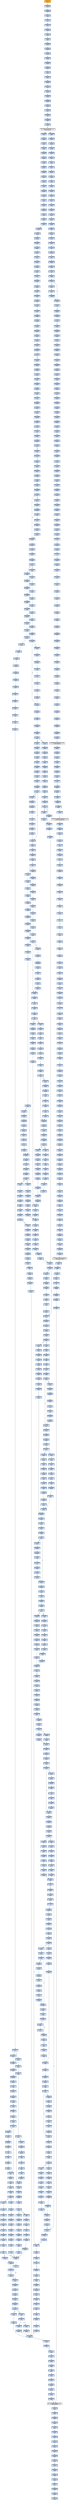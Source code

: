 strict digraph G {
	graph [bgcolor=transparent,
		name=G
	];
	node [color=lightsteelblue,
		fillcolor=lightsteelblue,
		shape=rectangle,
		style=filled
	];
	"0x010c05b0"	[label="0x010c05b0
pushl"];
	"0x010c05b2"	[label="0x010c05b2
movl"];
	"0x010c05b0" -> "0x010c05b2"	[color="#000000"];
	"0x010c0347"	[label="0x010c0347
shrl"];
	"0x010c034a"	[label="0x010c034a
addl"];
	"0x010c0347" -> "0x010c034a"	[color="#000000"];
	"0x010c032d"	[label="0x010c032d
movl"];
	"0x010c032f"	[label="0x010c032f
movl"];
	"0x010c032d" -> "0x010c032f"	[color="#000000"];
	"0x010c09cd"	[label="0x010c09cd
pushl"];
	"0x010c09ce"	[label="0x010c09ce
call"];
	"0x010c09cd" -> "0x010c09ce"	[color="#000000"];
	"0x010c020e"	[label="0x010c020e
shrl"];
	"0x010c0211"	[label="0x010c0211
addl"];
	"0x010c020e" -> "0x010c0211"	[color="#000000"];
	"0x010c02bd"	[label="0x010c02bd
addl"];
	"0x010c02bf"	[label="0x010c02bf
cmpl"];
	"0x010c02bd" -> "0x010c02bf"	[color="#000000"];
	"0x010c004d"	[label="0x010c004d
movb"];
	"0x010c0051"	[label="0x010c0051
movl"];
	"0x010c004d" -> "0x010c0051"	[color="#000000"];
	"0x010c0570"	[label="0x010c0570
cmpl"];
	"0x010c0573"	[label="0x010c0573
jae"];
	"0x010c0570" -> "0x010c0573"	[color="#000000"];
	"0x0041beb6"	[label="0x0041beb6
movl"];
	"0x0041beb8"	[label="0x0041beb8
movl"];
	"0x0041beb6" -> "0x0041beb8"	[color="#000000"];
	"0x010c00b6"	[label="0x010c00b6
leal"];
	"0x010c00b9"	[label="0x010c00b9
cmpl"];
	"0x010c00b6" -> "0x010c00b9"	[color="#000000"];
	"0x010c0091"	[label="0x010c0091
decl"];
	"0x010c0092"	[label="0x010c0092
movl"];
	"0x010c0091" -> "0x010c0092"	[color="#000000"];
	"0x010c04a3"	[label="0x010c04a3
jmp"];
	"0x010c04bc"	[label="0x010c04bc
movl"];
	"0x010c04a3" -> "0x010c04bc"	[color="#000000"];
	"0x010c1300"	[label="0x010c1300
leal"];
	"0x010c1306"	[label="0x010c1306
movl"];
	"0x010c1300" -> "0x010c1306"	[color="#000000"];
	"0x010c0602"	[label="0x010c0602
subl"];
	"0x010c0604"	[label="0x010c0604
shrl"];
	"0x010c0602" -> "0x010c0604"	[color="#000000"];
	"0x010c0998"	[label="0x010c0998
stosl"];
	"0x010c0999"	[label="0x010c0999
lodsl"];
	"0x010c0998" -> "0x010c0999"	[color="#000000"];
	"0x010c131a"	[label="0x010c131a
pushl"];
	"0x010c131b"	[label="0x010c131b
call"];
	"0x010c131a" -> "0x010c131b"	[color="#000000"];
	"0x010c019f"	[label="0x010c019f
movl"];
	"0x010c01a1"	[label="0x010c01a1
testl"];
	"0x010c019f" -> "0x010c01a1"	[color="#000000"];
	"0x010c0562"	[label="0x010c0562
movl"];
	"0x010c0565"	[label="0x010c0565
movl"];
	"0x010c0562" -> "0x010c0565"	[color="#000000"];
	"0x010c02b8"	[label="0x010c02b8
subl"];
	"0x010c02ba"	[label="0x010c02ba
shrl"];
	"0x010c02b8" -> "0x010c02ba"	[color="#000000"];
	"0x010c070a"	[label="0x010c070a
jae"];
	"0x010c070c"	[label="0x010c070c
movl"];
	"0x010c070a" -> "0x010c070c"	[color="#000000",
		label=F];
	"0x010c0723"	[label="0x010c0723
shrl"];
	"0x010c070a" -> "0x010c0723"	[color="#000000",
		label=T];
	"0x010c02b3"	[label="0x010c02b3
movl"];
	"0x010c02b3" -> "0x010c02b8"	[color="#000000"];
	"0x0041be73"	[label="0x0041be73
addl"];
	"0x0041be75"	[label="0x0041be75
movl"];
	"0x0041be73" -> "0x0041be75"	[color="#000000"];
	"0x010c036c"	[label="0x010c036c
shll"];
	"0x010c036f"	[label="0x010c036f
movl"];
	"0x010c036c" -> "0x010c036f"	[color="#000000"];
	"0x010c05f6"	[label="0x010c05f6
cmpl"];
	"0x010c05f9"	[label="0x010c05f9
jae"];
	"0x010c05f6" -> "0x010c05f9"	[color="#000000"];
	"0x010c007c"	[label="0x010c007c
orl"];
	"0x010c007f"	[label="0x010c007f
popl"];
	"0x010c007c" -> "0x010c007f"	[color="#000000"];
	"0x010c02a4"	[label="0x010c02a4
movl"];
	"0x010c02a6"	[label="0x010c02a6
shrl"];
	"0x010c02a4" -> "0x010c02a6"	[color="#000000"];
	"0x010c0697"	[label="0x010c0697
shrl"];
	"0x010c069a"	[label="0x010c069a
imull"];
	"0x010c0697" -> "0x010c069a"	[color="#000000"];
	VIRTUALPROTECT_KERNEL32	[color=lightgrey,
		fillcolor=lightgrey,
		label="VIRTUALPROTECT_KERNEL32
VIRTUALPROTECT"];
	"0x010c131b" -> VIRTUALPROTECT_KERNEL32	[color="#000000"];
	"0x010c0509"	[label="0x010c0509
shrl"];
	"0x010c050c"	[label="0x010c050c
imull"];
	"0x010c0509" -> "0x010c050c"	[color="#000000"];
	"0x010c03c1"	[label="0x010c03c1
movl"];
	"0x010c03c4"	[label="0x010c03c4
subl"];
	"0x010c03c1" -> "0x010c03c4"	[color="#000000"];
	"0x010c07bc"	[label="0x010c07bc
movl"];
	"0x010c07bf"	[label="0x010c07bf
addl"];
	"0x010c07bc" -> "0x010c07bf"	[color="#000000"];
	"0x010c009e"	[label="0x010c009e
popl"];
	"0x010c009f"	[label="0x010c009f
popl"];
	"0x010c009e" -> "0x010c009f"	[color="#000000"];
	"0x010c07b6"	[label="0x010c07b6
je"];
	"0x010c07b6" -> "0x010c07bc"	[color="#000000",
		label=F];
	"0x010c0406"	[label="0x010c0406
cmpl"];
	"0x010c040b"	[label="0x010c040b
jae"];
	"0x010c0406" -> "0x010c040b"	[color="#000000"];
	"0x010c0583"	[label="0x010c0583
shll"];
	"0x010c0586"	[label="0x010c0586
movl"];
	"0x010c0583" -> "0x010c0586"	[color="#000000"];
	"0x010c025b"	[label="0x010c025b
jmp"];
	"0x010c07eb"	[label="0x010c07eb
movl"];
	"0x010c025b" -> "0x010c07eb"	[color="#000000"];
	"0x010c12fa"	[label="0x010c12fa
movl"];
	"0x010c12fd"	[label="0x010c12fd
addl"];
	"0x010c12fa" -> "0x010c12fd"	[color="#000000"];
	"0x010c1176"	[label="0x010c1176
je"];
	"0x010c11bc"	[label="0x010c11bc
xorl"];
	"0x010c1176" -> "0x010c11bc"	[color="#000000",
		label=T];
	"0x010c0985"	[label="0x010c0985
movl"];
	"0x010c0988"	[label="0x010c0988
movl"];
	"0x010c0985" -> "0x010c0988"	[color="#000000"];
	"0x010c1298"	[label="0x010c1298
ret"];
	"0x010c0afc"	[label="0x010c0afc
pushl"];
	"0x010c1298" -> "0x010c0afc"	[color="#000000"];
	"0x010c0635"	[label="0x010c0635
movl"];
	"0x010c0638"	[label="0x010c0638
xorl"];
	"0x010c0635" -> "0x010c0638"	[color="#000000"];
	"0x010c0b33"	[label="0x010c0b33
addl"];
	"0x010c0b35"	[label="0x010c0b35
pushl"];
	"0x010c0b33" -> "0x010c0b35"	[color="#000000"];
	"0x010c0534"	[label="0x010c0534
jmp"];
	"0x010c05ba"	[label="0x010c05ba
movl"];
	"0x010c0534" -> "0x010c05ba"	[color="#000000"];
	"0x010c06e2"	[label="0x010c06e2
sarl"];
	"0x010c06e4"	[label="0x010c06e4
andl"];
	"0x010c06e2" -> "0x010c06e4"	[color="#000000"];
	"0x010c03c7"	[label="0x010c03c7
incl"];
	"0x010c03c4" -> "0x010c03c7"	[color="#000000"];
	"0x010c0aeb"	[label="0x010c0aeb
call"];
	"0x010c12e2"	[label="0x010c12e2
pushl"];
	"0x010c0aeb" -> "0x010c12e2"	[color="#000000"];
	"0x010c01ae"	[label="0x010c01ae
subl"];
	"0x010c01b0"	[label="0x010c01b0
movl"];
	"0x010c01ae" -> "0x010c01b0"	[color="#000000"];
	"0x010c073e"	[label="0x010c073e
movl"];
	"0x010c0745"	[label="0x010c0745
xorl"];
	"0x010c073e" -> "0x010c0745"	[color="#000000"];
	"0x0041bd8f"	[label="0x0041bd8f
je"];
	"0x0041bdde"	[label="0x0041bdde
subl"];
	"0x0041bd8f" -> "0x0041bdde"	[color="#000000",
		label=T];
	"0x010c002a"	[label="0x010c002a
movl"];
	"0x010c002c"	[label="0x010c002c
shll"];
	"0x010c002a" -> "0x010c002c"	[color="#000000"];
	"0x010c0337"	[label="0x010c0337
cmpl"];
	"0x010c033a"	[label="0x010c033a
jae"];
	"0x010c0337" -> "0x010c033a"	[color="#000000"];
	"0x010c04f7"	[label="0x010c04f7
shll"];
	"0x010c04fa"	[label="0x010c04fa
orl"];
	"0x010c04f7" -> "0x010c04fa"	[color="#000000"];
	"0x010c0398"	[label="0x010c0398
subl"];
	"0x010c039a"	[label="0x010c039a
shrl"];
	"0x010c0398" -> "0x010c039a"	[color="#000000"];
	"0x010c06a0"	[label="0x010c06a0
jae"];
	"0x010c06b7"	[label="0x010c06b7
subl"];
	"0x010c06a0" -> "0x010c06b7"	[color="#000000",
		label=T];
	"0x010c06a2"	[label="0x010c06a2
movl"];
	"0x010c06a0" -> "0x010c06a2"	[color="#000000",
		label=F];
	"0x010c014c"	[label="0x010c014c
andl"];
	"0x010c0152"	[label="0x010c0152
leal"];
	"0x010c014c" -> "0x010c0152"	[color="#000000"];
	"0x010c063d"	[label="0x010c063d
shll"];
	"0x010c063f"	[label="0x010c063f
subl"];
	"0x010c063d" -> "0x010c063f"	[color="#000000"];
	"0x010c0140"	[label="0x010c0140
movl"];
	"0x010c0143"	[label="0x010c0143
shll"];
	"0x010c0140" -> "0x010c0143"	[color="#000000"];
	"0x010c0ae8"	[label="0x010c0ae8
nop"];
	"0x010c0ae9"	[label="0x010c0ae9
nop"];
	"0x010c0ae8" -> "0x010c0ae9"	[color="#000000"];
	"0x010c0271"	[label="0x010c0271
subl"];
	"0x010c0273"	[label="0x010c0273
movl"];
	"0x010c0271" -> "0x010c0273"	[color="#000000"];
	"0x010c073b"	[label="0x010c073b
shll"];
	"0x010c073b" -> "0x010c073e"	[color="#000000"];
	"0x010c0b36"	[label="0x010c0b36
call"];
	LOADLIBRARYA_KERNEL32_DLL	[color=lightgrey,
		fillcolor=lightgrey,
		label="LOADLIBRARYA_KERNEL32_DLL
LOADLIBRARYA"];
	"0x010c0b36" -> LOADLIBRARYA_KERNEL32_DLL	[color="#000000"];
	"0x010c00a2"	[label="0x010c00a2
ret"];
	"0x010c086c"	[label="0x010c086c
pushl"];
	"0x010c00a2" -> "0x010c086c"	[color="#000000"];
	VIRTUALFREE_KERNEL32_DLL	[color=lightgrey,
		fillcolor=lightgrey,
		label="VIRTUALFREE_KERNEL32_DLL
VIRTUALFREE"];
	"0x010c0b0f"	[label="0x010c0b0f
movl"];
	VIRTUALFREE_KERNEL32_DLL -> "0x010c0b0f"	[color="#000000"];
	"0x010c0198"	[label="0x010c0198
addl"];
	"0x010c019a"	[label="0x010c019a
movl"];
	"0x010c0198" -> "0x010c019a"	[color="#000000"];
	"0x010c0641"	[label="0x010c0641
addl"];
	"0x010c0644"	[label="0x010c0644
cmpl"];
	"0x010c0641" -> "0x010c0644"	[color="#000000"];
	"0x010c0269"	[label="0x010c0269
subl"];
	"0x010c026c"	[label="0x010c026c
movl"];
	"0x010c0269" -> "0x010c026c"	[color="#000000"];
	"0x010c079e"	[label="0x010c079e
subl"];
	"0x010c07a0"	[label="0x010c07a0
orl"];
	"0x010c079e" -> "0x010c07a0"	[color="#000000"];
	"0x010c0687"	[label="0x010c0687
orl"];
	"0x010c0689"	[label="0x010c0689
shll"];
	"0x010c0687" -> "0x010c0689"	[color="#000000"];
	"0x010c11b4"	[label="0x010c11b4
addl"];
	"0x010c11b7"	[label="0x010c11b7
addl"];
	"0x010c11b4" -> "0x010c11b7"	[color="#000000"];
	"0x010c05b9"	[label="0x010c05b9
popl"];
	"0x010c05b9" -> "0x010c05ba"	[color="#000000"];
	"0x010c07f1"	[label="0x010c07f1
jb"];
	"0x010c07f7"	[label="0x010c07f7
jmp"];
	"0x010c07f1" -> "0x010c07f7"	[color="#000000",
		label=F];
	"0x010c07ad"	[label="0x010c07ad
decl"];
	"0x010c07b0"	[label="0x010c07b0
jne"];
	"0x010c07ad" -> "0x010c07b0"	[color="#000000"];
	"0x010c076c"	[label="0x010c076c
movl"];
	"0x010c076f"	[label="0x010c076f
movl"];
	"0x010c076c" -> "0x010c076f"	[color="#000000"];
	"0x0041bebb"	[label="0x0041bebb
popl"];
	"0x0041bebc"	[label="0x0041bebc
jmp"];
	"0x0041bebb" -> "0x0041bebc"	[color="#000000"];
	"0x010c0982"	[label="0x010c0982
cld"];
	"0x010c0983"	[label="0x010c0983
movl"];
	"0x010c0982" -> "0x010c0983"	[color="#000000"];
	"0x010c034f"	[label="0x010c034f
addl"];
	"0x010c0352"	[label="0x010c0352
shll"];
	"0x010c034f" -> "0x010c0352"	[color="#000000"];
	"0x010c0146"	[label="0x010c0146
movl"];
	"0x010c0149"	[label="0x010c0149
movl"];
	"0x010c0146" -> "0x010c0149"	[color="#000000"];
	"0x010c059b"	[label="0x010c059b
subl"];
	"0x010c0573" -> "0x010c059b"	[color="#000000",
		label=T];
	"0x010c0575"	[label="0x010c0575
movl"];
	"0x010c0573" -> "0x010c0575"	[color="#000000",
		label=F];
	"0x010c05fb"	[label="0x010c05fb
movl"];
	"0x010c05fd"	[label="0x010c05fd
movl"];
	"0x010c05fb" -> "0x010c05fd"	[color="#000000"];
	"0x010c02a9"	[label="0x010c02a9
imull"];
	"0x010c02ac"	[label="0x010c02ac
cmpl"];
	"0x010c02a9" -> "0x010c02ac"	[color="#000000"];
	"0x010c0867"	[label="0x010c0867
call"];
	"0x010c000d"	[label="0x010c000d
pushl"];
	"0x010c0867" -> "0x010c000d"	[color="#000000"];
	"0x010c0223"	[label="0x010c0223
subl"];
	"0x010c0225"	[label="0x010c0225
movl"];
	"0x010c0223" -> "0x010c0225"	[color="#000000"];
	"0x010c04a8"	[label="0x010c04a8
subl"];
	"0x010c04aa"	[label="0x010c04aa
movl"];
	"0x010c04a8" -> "0x010c04aa"	[color="#000000"];
	"0x010c049e"	[label="0x010c049e
movl"];
	"0x010c04a1"	[label="0x010c04a1
movl"];
	"0x010c049e" -> "0x010c04a1"	[color="#000000"];
	"0x010c03ff"	[label="0x010c03ff
leal"];
	"0x010c03ff" -> "0x010c0406"	[color="#000000"];
	"0x010c0ae0"	[label="0x010c0ae0
nop"];
	"0x010c0ae1"	[label="0x010c0ae1
nop"];
	"0x010c0ae0" -> "0x010c0ae1"	[color="#000000"];
	"0x010c10c3"	[label="0x010c10c3
ret"];
	"0x010c0a3d"	[label="0x010c0a3d
testl"];
	"0x010c10c3" -> "0x010c0a3d"	[color="#000000"];
	"0x010c12df"	[label="0x010c12df
ret"];
	"0x010c11a7"	[label="0x010c11a7
popl"];
	"0x010c12df" -> "0x010c11a7"	[color="#000000"];
	"0x010c06d2"	[label="0x010c06d2
subl"];
	"0x010c06d5"	[label="0x010c06d5
cmpl"];
	"0x010c06d2" -> "0x010c06d5"	[color="#000000"];
	"0x010c09a2"	[label="0x010c09a2
movl"];
	"0x010c09a5"	[label="0x010c09a5
testl"];
	"0x010c09a2" -> "0x010c09a5"	[color="#000000"];
	"0x010c0859"	[label="0x010c0859
pushl"];
	"0x010c085a"	[label="0x010c085a
pushl"];
	"0x010c0859" -> "0x010c085a"	[color="#000000"];
	"0x010c0217"	[label="0x010c0217
jmp"];
	"0x010c022b"	[label="0x010c022b
cmpl"];
	"0x010c0217" -> "0x010c022b"	[color="#000000"];
	"0x0041be46"	[label="0x0041be46
pushl"];
	"0x0041be47"	[label="0x0041be47
pushl"];
	"0x0041be46" -> "0x0041be47"	[color="#000000"];
	"0x0041be5e"	[label="0x0041be5e
pushl"];
	"0x0041be60"	[label="0x0041be60
movl"];
	"0x0041be5e" -> "0x0041be60"	[color="#000000"];
	"0x010c0609"	[label="0x010c0609
movl"];
	"0x010c060c"	[label="0x010c060c
shll"];
	"0x010c0609" -> "0x010c060c"	[color="#000000"];
	"0x010c0291"	[label="0x010c0291
movzbl"];
	"0x010c0294"	[label="0x010c0294
shll"];
	"0x010c0291" -> "0x010c0294"	[color="#000000"];
	"0x010c03f0"	[label="0x010c03f0
movl"];
	"0x010c03f2"	[label="0x010c03f2
shrl"];
	"0x010c03f0" -> "0x010c03f2"	[color="#000000"];
	"0x010c0626"	[label="0x010c0626
movl"];
	"0x010c0629"	[label="0x010c0629
leal"];
	"0x010c0626" -> "0x010c0629"	[color="#000000"];
	"0x010c00fa"	[label="0x010c00fa
movzbl"];
	"0x010c00fe"	[label="0x010c00fe
movl"];
	"0x010c00fa" -> "0x010c00fe"	[color="#000000"];
	"0x010c0520"	[label="0x010c0520
addl"];
	"0x010c0522"	[label="0x010c0522
shll"];
	"0x010c0520" -> "0x010c0522"	[color="#000000"];
	"0x010c06cd"	[label="0x010c06cd
decl"];
	"0x010c06d0"	[label="0x010c06d0
jne"];
	"0x010c06cd" -> "0x010c06d0"	[color="#000000"];
	"0x010c028b"	[label="0x010c028b
movl"];
	"0x010c028e"	[label="0x010c028e
movl"];
	"0x010c028b" -> "0x010c028e"	[color="#000000"];
	"0x0041bd8c"	[label="0x0041bd8c
lodsb"];
	"0x0041bd8d"	[label="0x0041bd8d
shrl"];
	"0x0041bd8c" -> "0x0041bd8d"	[color="#000000"];
	"0x010c0581"	[label="0x010c0581
addl"];
	"0x010c0581" -> "0x010c0583"	[color="#000000"];
	"0x010c017d"	[label="0x010c017d
movl"];
	"0x010c017f"	[label="0x010c017f
movl"];
	"0x010c017d" -> "0x010c017f"	[color="#000000"];
	"0x010c0ac1"	[label="0x010c0ac1
cmpl"];
	"0x010c0ac5"	[label="0x010c0ac5
jne"];
	"0x010c0ac1" -> "0x010c0ac5"	[color="#000000"];
	"0x010c0374"	[label="0x010c0374
movzbl"];
	"0x010c0377"	[label="0x010c0377
shll"];
	"0x010c0374" -> "0x010c0377"	[color="#000000"];
	"0x010c005d"	[label="0x010c005d
movl"];
	"0x010c0060"	[label="0x010c0060
movl"];
	"0x010c005d" -> "0x010c0060"	[color="#000000"];
	"0x010c015c"	[label="0x010c015c
movl"];
	"0x010c015f"	[label="0x010c015f
cmpl"];
	"0x010c015c" -> "0x010c015f"	[color="#000000"];
	"0x010c050f"	[label="0x010c050f
cmpl"];
	"0x010c0512"	[label="0x010c0512
jae"];
	"0x010c050f" -> "0x010c0512"	[color="#000000"];
	"0x0041be65"	[label="0x0041be65
movl"];
	"0x0041be67"	[label="0x0041be67
call"];
	"0x0041be65" -> "0x0041be67"	[color="#000000"];
	"0x010c0b3c"	[label="0x010c0b3c
movl"];
	"0x010c0b3f"	[label="0x010c0b3f
movl"];
	"0x010c0b3c" -> "0x010c0b3f"	[color="#000000"];
	"0x010c02c3"	[label="0x010c02c3
movl"];
	"0x010c02bf" -> "0x010c02c3"	[color="#000000"];
	"0x010c04fc"	[label="0x010c04fc
shll"];
	"0x010c04fa" -> "0x010c04fc"	[color="#000000"];
	"0x010c01f6"	[label="0x010c01f6
movl"];
	"0x010c01f8"	[label="0x010c01f8
movl"];
	"0x010c01f6" -> "0x010c01f8"	[color="#000000"];
	"0x010c0735"	[label="0x010c0735
leal"];
	"0x010c0735" -> "0x010c073b"	[color="#000000"];
	"0x010c018e"	[label="0x010c018e
movl"];
	"0x010c0193"	[label="0x010c0193
subl"];
	"0x010c018e" -> "0x010c0193"	[color="#000000"];
	"0x010c0488"	[label="0x010c0488
imull"];
	"0x010c048b"	[label="0x010c048b
cmpl"];
	"0x010c0488" -> "0x010c048b"	[color="#000000"];
	"0x010c05b2" -> "0x010c05b9"	[color="#000000"];
	"0x0041bd4e"	[label="0x0041bd4e
movb"];
	"0x0041bd50"	[label="0x0041bd50
call"];
	"0x0041bd4e" -> "0x0041bd50"	[color="#000000"];
	"0x010c0463"	[label="0x010c0463
cmpl"];
	"0x010c0468"	[label="0x010c0468
jae"];
	"0x010c0463" -> "0x010c0468"	[color="#000000"];
	"0x010c0774"	[label="0x010c0774
imull"];
	"0x010c0777"	[label="0x010c0777
cmpl"];
	"0x010c0774" -> "0x010c0777"	[color="#000000"];
	"0x010c02d4"	[label="0x010c02d4
movl"];
	"0x010c02d7"	[label="0x010c02d7
jnl"];
	"0x010c02d4" -> "0x010c02d7"	[color="#000000"];
	"0x010c026e"	[label="0x010c026e
shrl"];
	"0x010c026c" -> "0x010c026e"	[color="#000000"];
	"0x010c02b1"	[label="0x010c02b1
movl"];
	"0x010c02b1" -> "0x010c02b3"	[color="#000000"];
	"0x010c00c0"	[label="0x010c00c0
movl"];
	"0x010c00c3"	[label="0x010c00c3
movl"];
	"0x010c00c0" -> "0x010c00c3"	[color="#000000"];
	"0x010c0873"	[label="0x010c0873
pushl"];
	"0x010c0876"	[label="0x010c0876
call"];
	"0x010c0873" -> "0x010c0876"	[color="#000000"];
	"0x010c0389"	[label="0x010c0389
imull"];
	"0x010c038c"	[label="0x010c038c
cmpl"];
	"0x010c0389" -> "0x010c038c"	[color="#000000"];
	"0x010c0021"	[label="0x010c0021
xorl"];
	"0x010c0023"	[label="0x010c0023
incl"];
	"0x010c0021" -> "0x010c0023"	[color="#000000"];
	"0x010c01eb"	[label="0x010c01eb
orl"];
	"0x010c01ed"	[label="0x010c01ed
shll"];
	"0x010c01eb" -> "0x010c01ed"	[color="#000000"];
	"0x010c02af"	[label="0x010c02af
jae"];
	"0x010c02ac" -> "0x010c02af"	[color="#000000"];
	"0x010c0080"	[label="0x010c0080
movl"];
	"0x010c007f" -> "0x010c0080"	[color="#000000"];
	"0x010c02ba" -> "0x010c02bd"	[color="#000000"];
	"0x010c0607"	[label="0x010c0607
addl"];
	"0x010c0607" -> "0x010c0609"	[color="#000000"];
	"0x010c0771"	[label="0x010c0771
shrl"];
	"0x010c076f" -> "0x010c0771"	[color="#000000"];
	"0x010c0111"	[label="0x010c0111
shll"];
	"0x010c0113"	[label="0x010c0113
movl"];
	"0x010c0111" -> "0x010c0113"	[color="#000000"];
	"0x010c046d"	[label="0x010c046d
movl"];
	"0x010c0470"	[label="0x010c0470
movzbl"];
	"0x010c046d" -> "0x010c0470"	[color="#000000"];
	"0x010c0540"	[label="0x010c0540
shrl"];
	"0x010c0543"	[label="0x010c0543
subl"];
	"0x010c0540" -> "0x010c0543"	[color="#000000"];
	"0x010c00a0"	[label="0x010c00a0
popl"];
	"0x010c00a1"	[label="0x010c00a1
leave"];
	"0x010c00a0" -> "0x010c00a1"	[color="#000000"];
	"0x010c070f"	[label="0x010c070f
movl"];
	"0x010c0712"	[label="0x010c0712
movzbl"];
	"0x010c070f" -> "0x010c0712"	[color="#000000"];
	"0x010c04f1"	[label="0x010c04f1
movl"];
	"0x010c04f4"	[label="0x010c04f4
movzbl"];
	"0x010c04f1" -> "0x010c04f4"	[color="#000000"];
	"0x010c06a9"	[label="0x010c06a9
subl"];
	"0x010c06ab"	[label="0x010c06ab
shrl"];
	"0x010c06a9" -> "0x010c06ab"	[color="#000000"];
	"0x010c0089"	[label="0x010c0089
shll"];
	"0x010c008c"	[label="0x010c008c
orl"];
	"0x010c0089" -> "0x010c008c"	[color="#000000"];
	"0x010c0095"	[label="0x010c0095
jne"];
	"0x010c0097"	[label="0x010c0097
cmpl"];
	"0x010c0095" -> "0x010c0097"	[color="#000000",
		label=F];
	"0x010c02fe"	[label="0x010c02fe
subl"];
	"0x010c0300"	[label="0x010c0300
movl"];
	"0x010c02fe" -> "0x010c0300"	[color="#000000"];
	"0x010c0278"	[label="0x010c0278
movl"];
	"0x010c027a"	[label="0x010c027a
movl"];
	"0x010c0278" -> "0x010c027a"	[color="#000000"];
	"0x010c0799"	[label="0x010c0799
subl"];
	"0x010c079b"	[label="0x010c079b
movl"];
	"0x010c0799" -> "0x010c079b"	[color="#000000"];
	"0x010c10bb"	[label="0x010c10bb
incl"];
	"0x010c10bc"	[label="0x010c10bc
jne"];
	"0x010c10bb" -> "0x010c10bc"	[color="#000000"];
	"0x010c009a"	[label="0x010c009a
ja"];
	"0x010c00a8"	[label="0x010c00a8
andl"];
	"0x010c009a" -> "0x010c00a8"	[color="#000000",
		label=T];
	"0x0041be48"	[label="0x0041be48
leal"];
	"0x0041be4e"	[label="0x0041be4e
movl"];
	"0x0041be48" -> "0x0041be4e"	[color="#000000"];
	"0x010c079b" -> "0x010c079e"	[color="#000000"];
	"0x010c07aa"	[label="0x010c07aa
shll"];
	"0x010c07aa" -> "0x010c07ad"	[color="#000000"];
	"0x010c0866"	[label="0x010c0866
pushl"];
	"0x010c0866" -> "0x010c0867"	[color="#000000"];
	"0x010c05f3"	[label="0x010c05f3
imull"];
	"0x010c05f3" -> "0x010c05f6"	[color="#000000"];
	"0x010c043f"	[label="0x010c043f
addl"];
	"0x010c0441"	[label="0x010c0441
movl"];
	"0x010c043f" -> "0x010c0441"	[color="#000000"];
	"0x010c12fd" -> "0x010c1300"	[color="#000000"];
	"0x010c07a3"	[label="0x010c07a3
movl"];
	"0x010c07a6"	[label="0x010c07a6
leal"];
	"0x010c07a3" -> "0x010c07a6"	[color="#000000"];
	"0x0041be52"	[label="0x0041be52
movl"];
	"0x0041be54"	[label="0x0041be54
pushl"];
	"0x0041be52" -> "0x0041be54"	[color="#000000"];
	"0x010c0666"	[label="0x010c0666
leal"];
	"0x010c066d"	[label="0x010c066d
movl"];
	"0x010c0666" -> "0x010c066d"	[color="#000000"];
	"0x010c077c"	[label="0x010c077c
movl"];
	"0x010c077e"	[label="0x010c077e
movl"];
	"0x010c077c" -> "0x010c077e"	[color="#000000"];
	"0x010c0b01"	[label="0x010c0b01
pushl"];
	"0x010c0b03"	[label="0x010c0b03
pushl"];
	"0x010c0b01" -> "0x010c0b03"	[color="#000000"];
	"0x010c099b"	[label="0x010c099b
nop"];
	"0x010c099c"	[label="0x010c099c
cmpl"];
	"0x010c099b" -> "0x010c099c"	[color="#000000"];
	"0x010c0725"	[label="0x010c0725
addl"];
	"0x010c0727"	[label="0x010c0727
cmpl"];
	"0x010c0725" -> "0x010c0727"	[color="#000000"];
	"0x010c06e7"	[label="0x010c06e7
decl"];
	"0x010c06e8"	[label="0x010c06e8
orl"];
	"0x010c06e7" -> "0x010c06e8"	[color="#000000"];
	"0x010c03be"	[label="0x010c03be
movl"];
	"0x010c03be" -> "0x010c03c1"	[color="#000000"];
	"0x0041bece"	[label="0x0041bece
popl"];
	"0x0041becf"	[label="0x0041becf
popl"];
	"0x0041bece" -> "0x0041becf"	[color="#000000"];
	"0x010c016c"	[label="0x010c016c
movzbl"];
	"0x010c016f"	[label="0x010c016f
shll"];
	"0x010c016c" -> "0x010c016f"	[color="#000000"];
	"0x010c04ee"	[label="0x010c04ee
movl"];
	"0x010c04ee" -> "0x010c04f1"	[color="#000000"];
	"0x010c00ae"	[label="0x010c00ae
movl"];
	"0x010c00b1"	[label="0x010c00b1
shll"];
	"0x010c00ae" -> "0x010c00b1"	[color="#000000"];
	"0x010c0732"	[label="0x010c0732
decl"];
	"0x010c0733"	[label="0x010c0733
jne"];
	"0x010c0732" -> "0x010c0733"	[color="#000000"];
	"0x010c0233"	[label="0x010c0233
movl"];
	"0x010c0236"	[label="0x010c0236
movl"];
	"0x010c0233" -> "0x010c0236"	[color="#000000"];
	"0x010c001d"	[label="0x010c001d
andl"];
	"0x010c001d" -> "0x010c0021"	[color="#000000"];
	"0x010c0164"	[label="0x010c0164
jae"];
	"0x010c015f" -> "0x010c0164"	[color="#000000"];
	"0x0041be8b"	[label="0x0041be8b
leal"];
	"0x0041be8e"	[label="0x0041be8e
pushl"];
	"0x0041be8b" -> "0x0041be8e"	[color="#000000"];
	"0x010c0b17"	[label="0x010c0b17
popl"];
	"0x010c0b18"	[label="0x010c0b18
ret"];
	"0x010c0b17" -> "0x010c0b18"	[color="#000000"];
	"0x010c01b2"	[label="0x010c01b2
shrl"];
	"0x010c01b5"	[label="0x010c01b5
subl"];
	"0x010c01b2" -> "0x010c01b5"	[color="#000000"];
	"0x010c0684"	[label="0x010c0684
shll"];
	"0x010c0684" -> "0x010c0687"	[color="#000000"];
	"0x010c11c2"	[label="0x010c11c2
ret"];
	"0x010c11c2" -> "0x010c10bb"	[color="#000000"];
	"0x010c00f1"	[label="0x010c00f1
subl"];
	"0x010c00f3"	[label="0x010c00f3
shrl"];
	"0x010c00f1" -> "0x010c00f3"	[color="#000000"];
	"0x010c1099"	[label="0x010c1099
je"];
	"0x010c10bf"	[label="0x010c10bf
popl"];
	"0x010c1099" -> "0x010c10bf"	[color="#000000",
		label=T];
	"0x010c0257"	[label="0x010c0257
subl"];
	"0x010c0257" -> "0x010c025b"	[color="#000000"];
	"0x010c056a"	[label="0x010c056a
shrl"];
	"0x010c056d"	[label="0x010c056d
imull"];
	"0x010c056a" -> "0x010c056d"	[color="#000000"];
	"0x010c05f0"	[label="0x010c05f0
shrl"];
	"0x010c05f0" -> "0x010c05f3"	[color="#000000"];
	"0x010c0652"	[label="0x010c0652
cmpl"];
	"0x010c0656"	[label="0x010c0656
jnl"];
	"0x010c0652" -> "0x010c0656"	[color="#000000"];
	"0x010c038f"	[label="0x010c038f
jae"];
	"0x010c038c" -> "0x010c038f"	[color="#000000"];
	"0x010c0019"	[label="0x010c0019
andl"];
	"0x010c0019" -> "0x010c001d"	[color="#000000"];
	"0x010c01c0"	[label="0x010c01c0
testl"];
	"0x010c01c2"	[label="0x010c01c2
je"];
	"0x010c01c0" -> "0x010c01c2"	[color="#000000"];
	"0x010c03db"	[label="0x010c03db
subl"];
	"0x010c03dd"	[label="0x010c03dd
movl"];
	"0x010c03db" -> "0x010c03dd"	[color="#000000"];
	"0x010c12eb"	[label="0x010c12eb
call"];
	"0x010c12f0"	[label="0x010c12f0
popl"];
	"0x010c12eb" -> "0x010c12f0"	[color="#000000"];
	"0x010c11c0"	[label="0x010c11c0
popl"];
	"0x010c11c1"	[label="0x010c11c1
leave"];
	"0x010c11c0" -> "0x010c11c1"	[color="#000000"];
	"0x010c003a"	[label="0x010c003a
addl"];
	"0x010c003c"	[label="0x010c003c
movl"];
	"0x010c003a" -> "0x010c003c"	[color="#000000"];
	"0x010c0590"	[label="0x010c0590
pushl"];
	"0x010c0592"	[label="0x010c0592
movl"];
	"0x010c0590" -> "0x010c0592"	[color="#000000"];
	"0x010c11a8"	[label="0x010c11a8
testl"];
	"0x010c11a7" -> "0x010c11a8"	[color="#000000"];
	"0x010c0243"	[label="0x010c0243
movb"];
	"0x010c0246"	[label="0x010c0246
jnl"];
	"0x010c0243" -> "0x010c0246"	[color="#000000"];
	"0x010c0648"	[label="0x010c0648
jge"];
	"0x010c0644" -> "0x010c0648"	[color="#000000"];
	"0x010c06c1"	[label="0x010c06c1
shrl"];
	"0x010c06c4"	[label="0x010c06c4
subl"];
	"0x010c06c1" -> "0x010c06c4"	[color="#000000"];
	"0x010c0796"	[label="0x010c0796
shrl"];
	"0x010c0796" -> "0x010c0799"	[color="#000000"];
	"0x010c0b52"	[label="0x010c0b52
addl"];
	"0x010c0b54"	[label="0x010c0b54
pushl"];
	"0x010c0b52" -> "0x010c0b54"	[color="#000000"];
	"0x010c0995"	[label="0x010c0995
lodsl"];
	"0x010c0996"	[label="0x010c0996
stosl"];
	"0x010c0995" -> "0x010c0996"	[color="#000000"];
	"0x010c0424"	[label="0x010c0424
movl"];
	"0x010c0426"	[label="0x010c0426
movl"];
	"0x010c0424" -> "0x010c0426"	[color="#000000"];
	"0x010c00e1"	[label="0x010c00e1
cmpl"];
	"0x010c00e4"	[label="0x010c00e4
jae"];
	"0x010c00e1" -> "0x010c00e4"	[color="#000000"];
	"0x010c00cc"	[label="0x010c00cc
orl"];
	"0x010c00ce"	[label="0x010c00ce
shll"];
	"0x010c00cc" -> "0x010c00ce"	[color="#000000"];
	"0x010c05fd" -> "0x010c0602"	[color="#000000"];
	"0x010c077a"	[label="0x010c077a
jae"];
	"0x010c077a" -> "0x010c077c"	[color="#000000",
		label=F];
	"0x010c0791"	[label="0x010c0791
subl"];
	"0x010c077a" -> "0x010c0791"	[color="#000000",
		label=T];
	"0x010c0029"	[label="0x010c0029
pushl"];
	"0x010c0029" -> "0x010c002a"	[color="#000000"];
	"0x010c0172"	[label="0x010c0172
orl"];
	"0x010c0174"	[label="0x010c0174
shll"];
	"0x010c0172" -> "0x010c0174"	[color="#000000"];
	"0x010c12ea"	[label="0x010c12ea
pushl"];
	"0x010c12ea" -> "0x010c12eb"	[color="#000000"];
	"0x010c0478"	[label="0x010c0478
shll"];
	"0x010c047b"	[label="0x010c047b
incl"];
	"0x010c0478" -> "0x010c047b"	[color="#000000"];
	"0x010c05e2"	[label="0x010c05e2
incl"];
	"0x010c05e5"	[label="0x010c05e5
movl"];
	"0x010c05e2" -> "0x010c05e5"	[color="#000000"];
	"0x010c04ac"	[label="0x010c04ac
shrl"];
	"0x010c04af"	[label="0x010c04af
subl"];
	"0x010c04ac" -> "0x010c04af"	[color="#000000"];
	"0x010c03df"	[label="0x010c03df
shrl"];
	"0x010c03dd" -> "0x010c03df"	[color="#000000"];
	"0x010c1308"	[label="0x010c1308
shrl"];
	"0x010c1306" -> "0x010c1308"	[color="#000000"];
	"0x010c02a6" -> "0x010c02a9"	[color="#000000"];
	"0x010c0024"	[label="0x010c0024
pushl"];
	"0x010c0025"	[label="0x010c0025
pushl"];
	"0x010c0024" -> "0x010c0025"	[color="#000000"];
	"0x010c0073"	[label="0x010c0073
andl"];
	"0x010c0077"	[label="0x010c0077
pushl"];
	"0x010c0073" -> "0x010c0077"	[color="#000000"];
	"0x010c0104"	[label="0x010c0104
pushl"];
	"0x010c0106"	[label="0x010c0106
popl"];
	"0x010c0104" -> "0x010c0106"	[color="#000000"];
	"0x010c09bf"	[label="0x010c09bf
addl"];
	"0x010c09c1"	[label="0x010c09c1
addl"];
	"0x010c09bf" -> "0x010c09c1"	[color="#000000"];
	"0x010c037f"	[label="0x010c037f
movl"];
	"0x010c0382"	[label="0x010c0382
movl"];
	"0x010c037f" -> "0x010c0382"	[color="#000000"];
	"0x010c0215"	[label="0x010c0215
addl"];
	"0x010c0215" -> "0x010c0217"	[color="#000000"];
	"0x010c0ae7"	[label="0x010c0ae7
nop"];
	"0x010c0ae7" -> "0x010c0ae8"	[color="#000000"];
	"0x010c067b"	[label="0x010c067b
movl"];
	"0x010c067e"	[label="0x010c067e
movl"];
	"0x010c067b" -> "0x010c067e"	[color="#000000"];
	"0x010c027d"	[label="0x010c027d
leal"];
	"0x010c0284"	[label="0x010c0284
cmpl"];
	"0x010c027d" -> "0x010c0284"	[color="#000000"];
	"0x010c05bd"	[label="0x010c05bd
movl"];
	"0x010c05c0"	[label="0x010c05c0
movl"];
	"0x010c05bd" -> "0x010c05c0"	[color="#000000"];
	"0x010c0473"	[label="0x010c0473
shll"];
	"0x010c0476"	[label="0x010c0476
orl"];
	"0x010c0473" -> "0x010c0476"	[color="#000000"];
	"0x0041be47" -> "0x0041be48"	[color="#000000"];
	"0x010c01f0"	[label="0x010c01f0
incl"];
	"0x010c01ed" -> "0x010c01f0"	[color="#000000"];
	"0x0041be98"	[label="0x0041be98
movl"];
	"0x0041be9a"	[label="0x0041be9a
pushl"];
	"0x0041be98" -> "0x0041be9a"	[color="#000000"];
	"0x010c07b3"	[label="0x010c07b3
movl"];
	"0x010c07b3" -> "0x010c07b6"	[color="#000000"];
	"0x010c068c"	[label="0x010c068c
incl"];
	"0x010c068f"	[label="0x010c068f
movl"];
	"0x010c068c" -> "0x010c068f"	[color="#000000"];
	"0x010c00a1" -> "0x010c00a2"	[color="#000000"];
	"0x010c05df"	[label="0x010c05df
shll"];
	"0x010c05df" -> "0x010c05e2"	[color="#000000"];
	"0x010c0485"	[label="0x010c0485
shrl"];
	"0x010c0485" -> "0x010c0488"	[color="#000000"];
	"0x010c017a"	[label="0x010c017a
movl"];
	"0x010c017a" -> "0x010c017d"	[color="#000000"];
	"0x010c0b09"	[label="0x010c0b09
call"];
	"0x010c0b09" -> VIRTUALFREE_KERNEL32_DLL	[color="#000000"];
	"0x010c0454"	[label="0x010c0454
movl"];
	"0x010c0456"	[label="0x010c0456
movl"];
	"0x010c0454" -> "0x010c0456"	[color="#000000"];
	"0x010c0276"	[label="0x010c0276
subl"];
	"0x010c0273" -> "0x010c0276"	[color="#000000"];
	"0x010c0187"	[label="0x010c0187
cmpl"];
	"0x010c018a"	[label="0x010c018a
jae"];
	"0x010c0187" -> "0x010c018a"	[color="#000000"];
	"0x010c011f"	[label="0x010c011f
cmpl"];
	"0x010c0123"	[label="0x010c0123
leal"];
	"0x010c011f" -> "0x010c0123"	[color="#000000"];
	"0x010c00ea"	[label="0x010c00ea
movl"];
	"0x010c00ec"	[label="0x010c00ec
movl"];
	"0x010c00ea" -> "0x010c00ec"	[color="#000000"];
	"0x010c06ba"	[label="0x010c06ba
movl"];
	"0x010c06b7" -> "0x010c06ba"	[color="#000000"];
	"0x0041beab"	[label="0x0041beab
movl"];
	"0x0041beae"	[label="0x0041beae
call"];
	"0x0041beab" -> "0x0041beae"	[color="#000000"];
	"0x010c03d8"	[label="0x010c03d8
subl"];
	"0x010c038f" -> "0x010c03d8"	[color="#000000",
		label=T];
	"0x010c0391"	[label="0x010c0391
movl"];
	"0x010c038f" -> "0x010c0391"	[color="#000000",
		label=F];
	"0x010c019d"	[label="0x010c019d
addl"];
	"0x010c019a" -> "0x010c019d"	[color="#000000"];
	"0x010c03cd"	[label="0x010c03cd
movb"];
	"0x010c03d0"	[label="0x010c03d0
movb"];
	"0x010c03cd" -> "0x010c03d0"	[color="#000000"];
	"0x010c096d"	[label="0x010c096d
popl"];
	"0x010c096e"	[label="0x010c096e
subl"];
	"0x010c096d" -> "0x010c096e"	[color="#000000"];
	"0x010c06f5"	[label="0x010c06f5
movl"];
	"0x010c06f7"	[label="0x010c06f7
subl"];
	"0x010c06f5" -> "0x010c06f7"	[color="#000000"];
	"0x010c0b31"	[label="0x010c0b31
movl"];
	"0x010c0b31" -> "0x010c0b33"	[color="#000000"];
	"0x010c02f7"	[label="0x010c02f7
subl"];
	"0x010c02f9"	[label="0x010c02f9
movl"];
	"0x010c02f7" -> "0x010c02f9"	[color="#000000"];
	"0x010c0623"	[label="0x010c0623
movl"];
	"0x010c0623" -> "0x010c0626"	[color="#000000"];
	"0x0041be94"	[label="0x0041be94
popl"];
	"0x0041be95"	[label="0x0041be95
addl"];
	"0x0041be94" -> "0x0041be95"	[color="#000000"];
	"0x010c00b4"	[label="0x010c00b4
addl"];
	"0x010c00b1" -> "0x010c00b4"	[color="#000000"];
	"0x010c0b50"	[label="0x010c0b50
movl"];
	"0x010c0b50" -> "0x010c0b52"	[color="#000000"];
	"0x010c02f4"	[label="0x010c02f4
subl"];
	"0x010c02f4" -> "0x010c02f7"	[color="#000000"];
	"0x0041bea3"	[label="0x0041bea3
subl"];
	"0x0041bea5"	[label="0x0041bea5
movl"];
	"0x0041bea3" -> "0x0041bea5"	[color="#000000"];
	"0x010c07d9"	[label="0x010c07d9
incl"];
	"0x010c07da"	[label="0x010c07da
cmpl"];
	"0x010c07d9" -> "0x010c07da"	[color="#000000"];
	"0x010c085b"	[label="0x010c085b
pushl"];
	"0x010c085a" -> "0x010c085b"	[color="#000000"];
	"0x010c00de"	[label="0x010c00de
imull"];
	"0x010c00de" -> "0x010c00e1"	[color="#000000"];
	"0x010c03a5"	[label="0x010c03a5
je"];
	"0x010c03ab"	[label="0x010c03ab
movl"];
	"0x010c03a5" -> "0x010c03ab"	[color="#000000",
		label=F];
	"0x010c04c2"	[label="0x010c04c2
movl"];
	"0x010c04c5"	[label="0x010c04c5
movl"];
	"0x010c04c2" -> "0x010c04c5"	[color="#000000"];
	"0x010c1090"	[label="0x010c1090
xorl"];
	"0x010c1092"	[label="0x010c1092
cmpl"];
	"0x010c1090" -> "0x010c1092"	[color="#000000"];
	"0x010c0871"	[label="0x010c0871
pushl"];
	"0x010c0871" -> "0x010c0873"	[color="#000000"];
	"0x010c01fa"	[label="0x010c01fa
shrl"];
	"0x010c01f8" -> "0x010c01fa"	[color="#000000"];
	"0x010c07a6" -> "0x010c07aa"	[color="#000000"];
	"0x010c065d"	[label="0x010c065d
pushl"];
	"0x010c0656" -> "0x010c065d"	[color="#000000",
		label=T];
	"0x010c0658"	[label="0x010c0658
movl"];
	"0x010c0656" -> "0x010c0658"	[color="#000000",
		label=F];
	"0x010c012a"	[label="0x010c012a
movl"];
	"0x010c012d"	[label="0x010c012d
jl"];
	"0x010c012a" -> "0x010c012d"	[color="#000000"];
	"0x0041be95" -> "0x0041be98"	[color="#000000"];
	"0x010c0b42"	[label="0x010c0b42
movl"];
	"0x010c0b45"	[label="0x010c0b45
addl"];
	"0x010c0b42" -> "0x010c0b45"	[color="#000000"];
	"0x010c072a"	[label="0x010c072a
jb"];
	"0x010c072a" -> "0x010c0732"	[color="#000000",
		label=T];
	"0x010c072c"	[label="0x010c072c
subl"];
	"0x010c072a" -> "0x010c072c"	[color="#000000",
		label=F];
	"0x010c11ba"	[label="0x010c11ba
jmp"];
	"0x010c11b7" -> "0x010c11ba"	[color="#000000"];
	"0x010c0044"	[label="0x010c0044
decl"];
	"0x010c0045"	[label="0x010c0045
movl"];
	"0x010c0044" -> "0x010c0045"	[color="#000000"];
	"0x010c0853"	[label="0x010c0853
movl"];
	"0x010c0856"	[label="0x010c0856
leal"];
	"0x010c0853" -> "0x010c0856"	[color="#000000"];
	"0x0041be63"	[label="0x0041be63
addl"];
	"0x0041be63" -> "0x0041be65"	[color="#000000"];
	"0x010c01ab"	[label="0x010c01ab
subl"];
	"0x010c018a" -> "0x010c01ab"	[color="#000000",
		label=T];
	"0x010c018c"	[label="0x010c018c
movl"];
	"0x010c018a" -> "0x010c018c"	[color="#000000",
		label=F];
	"0x010c04ff"	[label="0x010c04ff
incl"];
	"0x010c04fc" -> "0x010c04ff"	[color="#000000"];
	"0x010c10c6"	[label="0x010c10c6
addl"];
	"0x010c10bc" -> "0x010c10c6"	[color="#000000",
		label=T];
	"0x010c07c7"	[label="0x010c07c7
movl"];
	"0x010c07ca"	[label="0x010c07ca
movl"];
	"0x010c07c7" -> "0x010c07ca"	[color="#000000"];
	"0x010c0617"	[label="0x010c0617
movl"];
	"0x010c061a"	[label="0x010c061a
subl"];
	"0x010c0617" -> "0x010c061a"	[color="#000000"];
	"0x010c0612"	[label="0x010c0612
jmp"];
	"0x010c0630"	[label="0x010c0630
decl"];
	"0x010c0612" -> "0x010c0630"	[color="#000000"];
	"0x0041be70"	[label="0x0041be70
movl"];
	"0x0041be70" -> "0x0041be73"	[color="#000000"];
	"0x010c01b7"	[label="0x010c01b7
movl"];
	"0x010c01ba"	[label="0x010c01ba
movl"];
	"0x010c01b7" -> "0x010c01ba"	[color="#000000"];
	"0x010c00f8"	[label="0x010c00f8
movl"];
	"0x010c00f8" -> "0x010c00fa"	[color="#000000"];
	"0x010c06f9"	[label="0x010c06f9
leal"];
	"0x010c06f7" -> "0x010c06f9"	[color="#000000"];
	"0x010c0123" -> "0x010c012a"	[color="#000000"];
	"0x010c044d"	[label="0x010c044d
movl"];
	"0x010c044f"	[label="0x010c044f
shrl"];
	"0x010c044d" -> "0x010c044f"	[color="#000000"];
	"0x010c09a9"	[label="0x010c09a9
movl"];
	"0x010c09ae"	[label="0x010c09ae
addl"];
	"0x010c09a9" -> "0x010c09ae"	[color="#000000"];
	"0x010c0371"	[label="0x010c0371
movl"];
	"0x010c036f" -> "0x010c0371"	[color="#000000"];
	"0x010c07d0"	[label="0x010c07d0
movb"];
	"0x010c07d2"	[label="0x010c07d2
decl"];
	"0x010c07d0" -> "0x010c07d2"	[color="#000000"];
	"0x010c130f"	[label="0x010c130f
leal"];
	"0x010c1312"	[label="0x010c1312
pushl"];
	"0x010c130f" -> "0x010c1312"	[color="#000000"];
	"0x010c10c9"	[label="0x010c10c9
jmp"];
	"0x010c10c9" -> "0x010c1090"	[color="#000000"];
	"0x010c0862"	[label="0x010c0862
pushl"];
	"0x010c0863"	[label="0x010c0863
leal"];
	"0x010c0862" -> "0x010c0863"	[color="#000000"];
	"0x010c1297"	[label="0x010c1297
leave"];
	"0x010c1297" -> "0x010c1298"	[color="#000000"];
	"0x0041bd8d" -> "0x0041bd8f"	[color="#000000"];
	"0x010c0481"	[label="0x010c0481
movl"];
	"0x010c0468" -> "0x010c0481"	[color="#000000",
		label=T];
	"0x010c046a"	[label="0x010c046a
movl"];
	"0x010c0468" -> "0x010c046a"	[color="#000000",
		label=F];
	"0x010c0497"	[label="0x010c0497
subl"];
	"0x010c0499"	[label="0x010c0499
shrl"];
	"0x010c0497" -> "0x010c0499"	[color="#000000"];
	"0x0041bdc2"	[label="0x0041bdc2
addb"];
	"0x0041bd50" -> "0x0041bdc2"	[color="#000000"];
	LOADLIBRARYA_KERNEL32_DLL -> "0x010c0b3c"	[color="#000000"];
	"0x010c130e"	[label="0x010c130e
pushl"];
	"0x010c130e" -> "0x010c130f"	[color="#000000"];
	"0x010c01c4"	[label="0x010c01c4
cmpl"];
	"0x010c01ca"	[label="0x010c01ca
jl"];
	"0x010c01c4" -> "0x010c01ca"	[color="#000000"];
	"0x010c0993"	[label="0x010c0993
lodsl"];
	"0x010c0994"	[label="0x010c0994
stosl"];
	"0x010c0993" -> "0x010c0994"	[color="#000000"];
	"0x010c12e9"	[label="0x010c12e9
pushl"];
	"0x010c12e9" -> "0x010c12ea"	[color="#000000"];
	"0x0041beb0"	[label="0x0041beb0
movl"];
	"0x010c0b18" -> "0x0041beb0"	[color="#000000"];
	"0x010c00db"	[label="0x010c00db
shrl"];
	"0x010c00db" -> "0x010c00de"	[color="#000000"];
	"0x010c0ae3"	[label="0x010c0ae3
nop"];
	"0x010c0ae4"	[label="0x010c0ae4
nop"];
	"0x010c0ae3" -> "0x010c0ae4"	[color="#000000"];
	"0x010c0551"	[label="0x010c0551
movl"];
	"0x010c0554"	[label="0x010c0554
movzbl"];
	"0x010c0551" -> "0x010c0554"	[color="#000000"];
	"0x00401014"	[label="0x00401014
xorl"];
	"0x00401016"	[label="0x00401016
jmp"];
	"0x00401014" -> "0x00401016"	[color="#000000"];
	"0x010c06e0"	[label="0x010c06e0
movl"];
	"0x010c06e0" -> "0x010c06e2"	[color="#000000"];
	"0x010c06eb"	[label="0x010c06eb
cmpl"];
	"0x010c06e8" -> "0x010c06eb"	[color="#000000"];
	"0x010c0448"	[label="0x010c0448
subl"];
	"0x010c044b"	[label="0x010c044b
subl"];
	"0x010c0448" -> "0x010c044b"	[color="#000000"];
	"0x010c0964"	[label="0x010c0964
pushl"];
	"0x0041beae" -> "0x010c0964"	[color="#000000"];
	"0x0041be33"	[label="0x0041be33
movl"];
	"0x00401016" -> "0x0041be33"	[color="#000000"];
	"0x010c024c"	[label="0x010c024c
jmp"];
	"0x010c024c" -> "0x010c07eb"	[color="#000000"];
	"0x010c0b4b"	[label="0x010c0b4b
addl"];
	"0x010c0b4d"	[label="0x010c0b4d
je"];
	"0x010c0b4b" -> "0x010c0b4d"	[color="#000000"];
	"0x010c0048"	[label="0x010c0048
addl"];
	"0x010c0045" -> "0x010c0048"	[color="#000000"];
	"0x010c049c"	[label="0x010c049c
addl"];
	"0x010c0499" -> "0x010c049c"	[color="#000000"];
	"0x010c0324"	[label="0x010c0324
shll"];
	"0x010c0327"	[label="0x010c0327
incl"];
	"0x010c0324" -> "0x010c0327"	[color="#000000"];
	"0x010c0ade"	[label="0x010c0ade
nop"];
	"0x010c0adf"	[label="0x010c0adf
nop"];
	"0x010c0ade" -> "0x010c0adf"	[color="#000000"];
	"0x0041be6d"	[label="0x0041be6d
pushl"];
	"0x0041be6e"	[label="0x0041be6e
movl"];
	"0x0041be6d" -> "0x0041be6e"	[color="#000000"];
	"0x010c0421"	[label="0x010c0421
movl"];
	"0x010c0421" -> "0x010c0424"	[color="#000000"];
	"0x010c1313"	[label="0x010c1313
pushl"];
	"0x010c1315"	[label="0x010c1315
pushl"];
	"0x010c1313" -> "0x010c1315"	[color="#000000"];
	"0x0041bd48"	[label="0x0041bd48
cld"];
	"0x0041bd49"	[label="0x0041bd49
movb"];
	"0x0041bd48" -> "0x0041bd49"	[color="#000000"];
	"0x010c0577"	[label="0x010c0577
movl"];
	"0x010c057c"	[label="0x010c057c
subl"];
	"0x010c0577" -> "0x010c057c"	[color="#000000"];
	"0x010c0340"	[label="0x010c0340
movl"];
	"0x010c033a" -> "0x010c0340"	[color="#000000",
		label=F];
	"0x010c03eb"	[label="0x010c03eb
subl"];
	"0x010c033a" -> "0x010c03eb"	[color="#000000",
		label=T];
	"0x010c0164" -> "0x010c017d"	[color="#000000",
		label=T];
	"0x010c0166"	[label="0x010c0166
movl"];
	"0x010c0164" -> "0x010c0166"	[color="#000000",
		label=F];
	"0x010c02d2"	[label="0x010c02d2
movl"];
	"0x010c02d2" -> "0x010c02d4"	[color="#000000"];
	"0x010c0695"	[label="0x010c0695
movl"];
	"0x010c0695" -> "0x010c0697"	[color="#000000"];
	"0x010c034c"	[label="0x010c034c
movl"];
	"0x010c034a" -> "0x010c034c"	[color="#000000"];
	"0x010c0748"	[label="0x010c0748
movl"];
	"0x010c074b"	[label="0x010c074b
movl"];
	"0x010c0748" -> "0x010c074b"	[color="#000000"];
	"0x010c0abc"	[label="0x010c0abc
movl"];
	"0x010c0abf"	[label="0x010c0abf
movl"];
	"0x010c0abc" -> "0x010c0abf"	[color="#000000"];
	"0x010c00ab"	[label="0x010c00ab
movl"];
	"0x010c00ab" -> "0x010c00ae"	[color="#000000"];
	"0x010c078f"	[label="0x010c078f
jmp"];
	"0x010c078f" -> "0x010c07aa"	[color="#000000"];
	"0x010c0219"	[label="0x010c0219
subl"];
	"0x010c021c"	[label="0x010c021c
subl"];
	"0x010c0219" -> "0x010c021c"	[color="#000000"];
	"0x010c078a"	[label="0x010c078a
movl"];
	"0x010c078d"	[label="0x010c078d
addl"];
	"0x010c078a" -> "0x010c078d"	[color="#000000"];
	"0x0041bea8"	[label="0x0041bea8
movl"];
	"0x0041bea5" -> "0x0041bea8"	[color="#000000"];
	"0x010c05c3"	[label="0x010c05c3
movl"];
	"0x010c05ca"	[label="0x010c05ca
cmpl"];
	"0x010c05c3" -> "0x010c05ca"	[color="#000000"];
	"0x010c0248"	[label="0x010c0248
andl"];
	"0x010c0246" -> "0x010c0248"	[color="#000000",
		label=F];
	"0x010c0251"	[label="0x010c0251
cmpl"];
	"0x010c0246" -> "0x010c0251"	[color="#000000",
		label=T];
	"0x010c01d0"	[label="0x010c01d0
jmp"];
	"0x010c01ca" -> "0x010c01d0"	[color="#000000",
		label=F];
	"0x010c1295"	[label="0x010c1295
popl"];
	"0x010c1296"	[label="0x010c1296
popl"];
	"0x010c1295" -> "0x010c1296"	[color="#000000"];
	"0x010c0702"	[label="0x010c0702
subl"];
	"0x010c0705"	[label="0x010c0705
cmpl"];
	"0x010c0702" -> "0x010c0705"	[color="#000000"];
	"0x010c055f"	[label="0x010c055f
incl"];
	"0x010c055f" -> "0x010c0562"	[color="#000000"];
	"0x010c059e"	[label="0x010c059e
subl"];
	"0x010c05a0"	[label="0x010c05a0
movl"];
	"0x010c059e" -> "0x010c05a0"	[color="#000000"];
	"0x010c06b3"	[label="0x010c06b3
addl"];
	"0x010c06b5"	[label="0x010c06b5
jmp"];
	"0x010c06b3" -> "0x010c06b5"	[color="#000000"];
	"0x010c0700"	[label="0x010c0700
jmp"];
	"0x010c06f9" -> "0x010c0700"	[color="#000000"];
	"0x010c0026"	[label="0x010c0026
movl"];
	"0x010c0026" -> "0x010c0029"	[color="#000000"];
	"0x010c02df"	[label="0x010c02df
movl"];
	"0x010c02e6"	[label="0x010c02e6
movl"];
	"0x010c02df" -> "0x010c02e6"	[color="#000000"];
	"0x010c11bf"	[label="0x010c11bf
popl"];
	"0x010c11bf" -> "0x010c11c0"	[color="#000000"];
	"0x010c0413"	[label="0x010c0413
movzbl"];
	"0x010c0416"	[label="0x010c0416
shll"];
	"0x010c0413" -> "0x010c0416"	[color="#000000"];
	"0x010c0195"	[label="0x010c0195
shrl"];
	"0x010c0195" -> "0x010c0198"	[color="#000000"];
	"0x010c0788"	[label="0x010c0788
addl"];
	"0x010c0788" -> "0x010c078a"	[color="#000000"];
	"0x010c0276" -> "0x010c0278"	[color="#000000"];
	"0x010c002e"	[label="0x010c002e
movl"];
	"0x010c002c" -> "0x010c002e"	[color="#000000"];
	"0x010c053e"	[label="0x010c053e
movl"];
	"0x010c053e" -> "0x010c0540"	[color="#000000"];
	"0x010c1168"	[label="0x010c1168
movl"];
	"0x010c11ba" -> "0x010c1168"	[color="#000000"];
	"0x010c07d8"	[label="0x010c07d8
incl"];
	"0x010c07d8" -> "0x010c07d9"	[color="#000000"];
	"0x010c069d"	[label="0x010c069d
cmpl"];
	"0x010c069d" -> "0x010c06a0"	[color="#000000"];
	"0x010c05d7"	[label="0x010c05d7
movzbl"];
	"0x010c05da"	[label="0x010c05da
shll"];
	"0x010c05d7" -> "0x010c05da"	[color="#000000"];
	"0x0041be6a"	[label="0x0041be6a
movl"];
	"0x0041be6c"	[label="0x0041be6c
pushl"];
	"0x0041be6a" -> "0x0041be6c"	[color="#000000"];
	"0x010c0043"	[label="0x010c0043
decl"];
	"0x010c0043" -> "0x010c0044"	[color="#000000"];
	"0x010c1315" -> "0x010c131a"	[color="#000000"];
	"0x010c0ae5"	[label="0x010c0ae5
nop"];
	"0x010c0ae6"	[label="0x010c0ae6
nop"];
	"0x010c0ae5" -> "0x010c0ae6"	[color="#000000"];
	"0x010c0994" -> "0x010c0995"	[color="#000000"];
	"0x010c130b"	[label="0x010c130b
shll"];
	"0x010c130b" -> "0x010c130e"	[color="#000000"];
	"0x010c0afc" -> "0x010c0b01"	[color="#000000"];
	"0x010c062d"	[label="0x010c062d
movl"];
	"0x010c062d" -> "0x010c0630"	[color="#000000"];
	"0x010c06bf"	[label="0x010c06bf
movl"];
	"0x010c06bf" -> "0x010c06c1"	[color="#000000"];
	"0x010c09c4"	[label="0x010c09c4
addl"];
	"0x010c09c7"	[label="0x010c09c7
leal"];
	"0x010c09c4" -> "0x010c09c7"	[color="#000000"];
	"0x010c00be"	[label="0x010c00be
jae"];
	"0x010c00b9" -> "0x010c00be"	[color="#000000"];
	"0x010c0227"	[label="0x010c0227
leal"];
	"0x010c0227" -> "0x010c022b"	[color="#000000"];
	"0x010c050c" -> "0x010c050f"	[color="#000000"];
	"0x010c0ae4" -> "0x010c0ae5"	[color="#000000"];
	"0x010c0681"	[label="0x010c0681
movzbl"];
	"0x010c067e" -> "0x010c0681"	[color="#000000"];
	"0x010c0239"	[label="0x010c0239
incl"];
	"0x010c023c"	[label="0x010c023c
cmpl"];
	"0x010c0239" -> "0x010c023c"	[color="#000000"];
	"0x0041bd44"	[label="0x0041bd44
movl"];
	"0x0041bd44" -> "0x0041bd48"	[color="#000000"];
	"0x010c0355"	[label="0x010c0355
movl"];
	"0x010c0357"	[label="0x010c0357
movl"];
	"0x010c0355" -> "0x010c0357"	[color="#000000"];
	"0x010c085e"	[label="0x010c085e
addl"];
	"0x010c085b" -> "0x010c085e"	[color="#000000"];
	"0x010c06f1"	[label="0x010c06f1
jnl"];
	"0x010c06f1" -> "0x010c0702"	[color="#000000",
		label=T];
	"0x010c06f3"	[label="0x010c06f3
shll"];
	"0x010c06f1" -> "0x010c06f3"	[color="#000000",
		label=F];
	"0x0041bd3f"	[label="0x0041bd3f
pusha"];
	"0x0041bd40"	[label="0x0041bd40
movl"];
	"0x0041bd3f" -> "0x0041bd40"	[color="#000000"];
	"0x010c0777" -> "0x010c077a"	[color="#000000"];
	"0x010c03e6"	[label="0x010c03e6
jmp"];
	"0x010c04cb"	[label="0x010c04cb
xorl"];
	"0x010c03e6" -> "0x010c04cb"	[color="#000000"];
	"0x010c0322"	[label="0x010c0322
orl"];
	"0x010c0322" -> "0x010c0324"	[color="#000000"];
	"0x010c00d9"	[label="0x010c00d9
movl"];
	"0x010c00d9" -> "0x010c00db"	[color="#000000"];
	"0x010c03d3"	[label="0x010c03d3
jmp"];
	"0x010c03d3" -> "0x010c07eb"	[color="#000000"];
	"0x010c0aea"	[label="0x010c0aea
pushl"];
	"0x010c0ae9" -> "0x010c0aea"	[color="#000000"];
	"0x010c029f"	[label="0x010c029f
movl"];
	"0x010c02a2"	[label="0x010c02a2
movl"];
	"0x010c029f" -> "0x010c02a2"	[color="#000000"];
	"0x010c0715"	[label="0x010c0715
shll"];
	"0x010c0712" -> "0x010c0715"	[color="#000000"];
	"0x010c078d" -> "0x010c078f"	[color="#000000"];
	"0x010c035c"	[label="0x010c035c
movl"];
	"0x010c035e"	[label="0x010c035e
leal"];
	"0x010c035c" -> "0x010c035e"	[color="#000000"];
	"0x010c05a7"	[label="0x010c05a7
movl"];
	"0x010c05aa"	[label="0x010c05aa
addl"];
	"0x010c05a7" -> "0x010c05aa"	[color="#000000"];
	"0x010c12f7"	[label="0x010c12f7
movl"];
	"0x010c12f7" -> "0x010c12fa"	[color="#000000"];
	"0x010c0169"	[label="0x010c0169
movl"];
	"0x010c0169" -> "0x010c016c"	[color="#000000"];
	"0x010c00f6"	[label="0x010c00f6
addl"];
	"0x010c00f6" -> "0x010c00f8"	[color="#000000"];
	"0x010c1172"	[label="0x010c1172
movl"];
	"0x010c1168" -> "0x010c1172"	[color="#000000"];
	"0x010c06d0" -> "0x010c06d2"	[color="#000000",
		label=F];
	"0x010c0459"	[label="0x010c0459
movl"];
	"0x010c045c"	[label="0x010c045c
leal"];
	"0x010c0459" -> "0x010c045c"	[color="#000000"];
	"0x010c02fb"	[label="0x010c02fb
shrl"];
	"0x010c02fb" -> "0x010c02fe"	[color="#000000"];
	"0x010c0b4f"	[label="0x010c0b4f
pushl"];
	"0x010c0b4d" -> "0x010c0b4f"	[color="#000000",
		label=F];
	"0x010c041e"	[label="0x010c041e
incl"];
	"0x010c041e" -> "0x010c0421"	[color="#000000"];
	"0x010c0785"	[label="0x010c0785
shrl"];
	"0x010c0785" -> "0x010c0788"	[color="#000000"];
	"0x010c0502"	[label="0x010c0502
movl"];
	"0x010c04ff" -> "0x010c0502"	[color="#000000"];
	"0x0041be51"	[label="0x0041be51
pushl"];
	"0x0041be4e" -> "0x0041be51"	[color="#000000"];
	"0x010c10c0"	[label="0x010c10c0
popl"];
	"0x010c10bf" -> "0x010c10c0"	[color="#000000"];
	"0x010c035a"	[label="0x010c035a
addl"];
	"0x010c035a" -> "0x010c035c"	[color="#000000"];
	"0x010c03ee"	[label="0x010c03ee
subl"];
	"0x010c03ee" -> "0x010c03f0"	[color="#000000"];
	"0x010c04de"	[label="0x010c04de
movl"];
	"0x010c04e1"	[label="0x010c04e1
addl"];
	"0x010c04de" -> "0x010c04e1"	[color="#000000"];
	"0x010c0648" -> "0x010c07bc"	[color="#000000",
		label=T];
	"0x010c064e"	[label="0x010c064e
addl"];
	"0x010c0648" -> "0x010c064e"	[color="#000000",
		label=F];
	"0x010c064e" -> "0x010c0652"	[color="#000000"];
	"0x010c04e7"	[label="0x010c04e7
cmpl"];
	"0x010c04ec"	[label="0x010c04ec
jae"];
	"0x010c04e7" -> "0x010c04ec"	[color="#000000"];
	"0x010c04c8"	[label="0x010c04c8
movl"];
	"0x010c04c8" -> "0x010c04cb"	[color="#000000"];
	"0x010c008e"	[label="0x010c008e
incl"];
	"0x010c008e" -> "0x010c0091"	[color="#000000"];
	"0x010c00d4"	[label="0x010c00d4
movl"];
	"0x010c00d7"	[label="0x010c00d7
movl"];
	"0x010c00d4" -> "0x010c00d7"	[color="#000000"];
	"0x010c03e4"	[label="0x010c03e4
movl"];
	"0x010c03e4" -> "0x010c03e6"	[color="#000000"];
	"0x010c0a3f"	[label="0x010c0a3f
je"];
	"0x010c0a3d" -> "0x010c0a3f"	[color="#000000"];
	"0x0041bd4d"	[label="0x0041bd4d
movsb"];
	"0x0041bd4d" -> "0x0041bd4e"	[color="#000000"];
	"0x010c09c1" -> "0x010c09c4"	[color="#000000"];
	"0x0041be45"	[label="0x0041be45
pushl"];
	"0x0041be45" -> "0x0041be46"	[color="#000000"];
	"0x0041be84"	[label="0x0041be84
addl"];
	"0x0041be86"	[label="0x0041be86
movl"];
	"0x0041be84" -> "0x0041be86"	[color="#000000"];
	"0x010c03b7"	[label="0x010c03b7
setge"];
	"0x010c03ba"	[label="0x010c03ba
leal"];
	"0x010c03b7" -> "0x010c03ba"	[color="#000000"];
	"0x010c0b03" -> "0x010c0b09"	[color="#000000"];
	"0x0041be38"	[label="0x0041be38
popl"];
	"0x0041be3f"	[label="0x0041be3f
addl"];
	"0x0041be38" -> "0x0041be3f"	[color="#000000"];
	"0x010c0264"	[label="0x010c0264
jmp"];
	"0x010c0264" -> "0x010c07eb"	[color="#000000"];
	"0x010c098b"	[label="0x010c098b
addl"];
	"0x010c0988" -> "0x010c098b"	[color="#000000"];
	"0x010c01dd"	[label="0x010c01dd
jae"];
	"0x010c01dd" -> "0x010c01f6"	[color="#000000",
		label=T];
	"0x010c01df"	[label="0x010c01df
movl"];
	"0x010c01dd" -> "0x010c01df"	[color="#000000",
		label=F];
	"0x010c044b" -> "0x010c044d"	[color="#000000"];
	"0x010c0444"	[label="0x010c0444
movl"];
	"0x010c0446"	[label="0x010c0446
jmp"];
	"0x010c0444" -> "0x010c0446"	[color="#000000"];
	"0x010c0692"	[label="0x010c0692
movl"];
	"0x010c068f" -> "0x010c0692"	[color="#000000"];
	"0x010c05d4"	[label="0x010c05d4
movl"];
	"0x010c05d4" -> "0x010c05d7"	[color="#000000"];
	"0x010c0166" -> "0x010c0169"	[color="#000000"];
	"0x010c0599"	[label="0x010c0599
jmp"];
	"0x010c0592" -> "0x010c0599"	[color="#000000"];
	"0x010c0369"	[label="0x010c0369
movl"];
	"0x010c0369" -> "0x010c036c"	[color="#000000"];
	"0x010c12dd"	[label="0x010c12dd
popl"];
	"0x010c12de"	[label="0x010c12de
leave"];
	"0x010c12dd" -> "0x010c12de"	[color="#000000"];
	"0x010c03ca"	[label="0x010c03ca
movb"];
	"0x010c03c7" -> "0x010c03ca"	[color="#000000"];
	"0x010c0997"	[label="0x010c0997
lodsl"];
	"0x010c0997" -> "0x010c0998"	[color="#000000"];
	"0x0041be91"	[label="0x0041be91
call"];
	"0x0041be91" -> "0x0041bd3f"	[color="#000000"];
	"0x010c07d5"	[label="0x010c07d5
movb"];
	"0x010c07d2" -> "0x010c07d5"	[color="#000000"];
	"0x010c12f1"	[label="0x010c12f1
subl"];
	"0x010c12f1" -> "0x010c12f7"	[color="#000000"];
	"0x010c0681" -> "0x010c0684"	[color="#000000"];
	"0x010c019d" -> "0x010c019f"	[color="#000000"];
	"0x010c11b0"	[label="0x010c11b0
movl"];
	"0x010c11b2"	[label="0x010c11b2
movl"];
	"0x010c11b0" -> "0x010c11b2"	[color="#000000"];
	"0x010c0101"	[label="0x010c0101
andl"];
	"0x010c0101" -> "0x010c0104"	[color="#000000"];
	"0x010c0674"	[label="0x010c0674
cmpl"];
	"0x010c066d" -> "0x010c0674"	[color="#000000"];
	"0x010c0200"	[label="0x010c0200
cmpl"];
	"0x010c0203"	[label="0x010c0203
jae"];
	"0x010c0200" -> "0x010c0203"	[color="#000000"];
	"0x010c0470" -> "0x010c0473"	[color="#000000"];
	"0x010c04f4" -> "0x010c04f7"	[color="#000000"];
	"0x010c013c"	[label="0x010c013c
movzbl"];
	"0x010c013c" -> "0x010c0140"	[color="#000000"];
	"0x010c09b0"	[label="0x010c09b0
movl"];
	"0x010c09b3"	[label="0x010c09b3
addl"];
	"0x010c09b0" -> "0x010c09b3"	[color="#000000"];
	"0x010c09c7" -> "0x010c09cd"	[color="#000000"];
	"0x010c065f"	[label="0x010c065f
popl"];
	"0x010c0660"	[label="0x010c0660
movl"];
	"0x010c065f" -> "0x010c0660"	[color="#000000"];
	"0x010c0996" -> "0x010c0997"	[color="#000000"];
	"0x010c07cc"	[label="0x010c07cc
subl"];
	"0x010c07ce"	[label="0x010c07ce
addl"];
	"0x010c07cc" -> "0x010c07ce"	[color="#000000"];
	"0x010c0316"	[label="0x010c0316
movl"];
	"0x010c0319"	[label="0x010c0319
movl"];
	"0x010c0316" -> "0x010c0319"	[color="#000000"];
	"0x010c0490"	[label="0x010c0490
movl"];
	"0x010c0492"	[label="0x010c0492
movl"];
	"0x010c0490" -> "0x010c0492"	[color="#000000"];
	"0x010c0155"	[label="0x010c0155
leal"];
	"0x010c0155" -> "0x010c015c"	[color="#000000"];
	"0x010c0070"	[label="0x010c0070
movl"];
	"0x010c0070" -> "0x010c0073"	[color="#000000"];
	"0x010c02a2" -> "0x010c02a4"	[color="#000000"];
	"0x010c0568"	[label="0x010c0568
movl"];
	"0x010c0565" -> "0x010c0568"	[color="#000000"];
	"0x010c01ab" -> "0x010c01ae"	[color="#000000"];
	"0x010c0240"	[label="0x010c0240
movb"];
	"0x010c0240" -> "0x010c0243"	[color="#000000"];
	"0x010c0079"	[label="0x010c0079
movl"];
	"0x010c0077" -> "0x010c0079"	[color="#000000"];
	"0x010c03ae"	[label="0x010c03ae
movl"];
	"0x010c03b1"	[label="0x010c03b1
xorl"];
	"0x010c03ae" -> "0x010c03b1"	[color="#000000"];
	"0x010c0289"	[label="0x010c0289
jae"];
	"0x010c0289" -> "0x010c028b"	[color="#000000",
		label=F];
	"0x010c0289" -> "0x010c02a2"	[color="#000000",
		label=T];
	"0x010c039f"	[label="0x010c039f
cmpl"];
	"0x010c03a3"	[label="0x010c03a3
movl"];
	"0x010c039f" -> "0x010c03a3"	[color="#000000"];
	"0x0041be7d"	[label="0x0041be7d
addl"];
	"0x0041be7f"	[label="0x0041be7f
movl"];
	"0x0041be7d" -> "0x0041be7f"	[color="#000000"];
	"0x010c0371" -> "0x010c0374"	[color="#000000"];
	"0x010c0851"	[label="0x010c0851
movl"];
	"0x010c0851" -> "0x010c0853"	[color="#000000"];
	"0x010c0633"	[label="0x010c0633
jne"];
	"0x010c0630" -> "0x010c0633"	[color="#000000"];
	"0x010c0545"	[label="0x010c0545
movl"];
	"0x010c0547"	[label="0x010c0547
cmpl"];
	"0x010c0545" -> "0x010c0547"	[color="#000000"];
	"0x010c031c"	[label="0x010c031c
movzbl"];
	"0x010c031f"	[label="0x010c031f
shll"];
	"0x010c031c" -> "0x010c031f"	[color="#000000"];
	"0x010c01d8"	[label="0x010c01d8
cmpl"];
	"0x010c01d8" -> "0x010c01dd"	[color="#000000"];
	"0x010c0604" -> "0x010c0607"	[color="#000000"];
	"0x010c0033"	[label="0x010c0033
movl"];
	"0x010c0035"	[label="0x010c0035
shll"];
	"0x010c0033" -> "0x010c0035"	[color="#000000"];
	"0x010c12dc"	[label="0x010c12dc
popl"];
	"0x010c12dc" -> "0x010c12dd"	[color="#000000"];
	"0x0041beca"	[label="0x0041beca
movl"];
	"0x0041becc"	[label="0x0041becc
popl"];
	"0x0041beca" -> "0x0041becc"	[color="#000000"];
	"0x0041bebc" -> "0x0041beca"	[color="#000000"];
	"0x010c0334"	[label="0x010c0334
imull"];
	"0x010c0334" -> "0x010c0337"	[color="#000000"];
	"0x010c056d" -> "0x010c0570"	[color="#000000"];
	"0x010c04c5" -> "0x010c04c8"	[color="#000000"];
	"0x010c072f"	[label="0x010c072f
orl"];
	"0x010c072c" -> "0x010c072f"	[color="#000000"];
	"0x010c0181"	[label="0x010c0181
shrl"];
	"0x010c017f" -> "0x010c0181"	[color="#000000"];
	"0x010c0133"	[label="0x010c0133
movl"];
	"0x010c0136"	[label="0x010c0136
subl"];
	"0x010c0133" -> "0x010c0136"	[color="#000000"];
	"0x010c054c"	[label="0x010c054c
jae"];
	"0x010c0547" -> "0x010c054c"	[color="#000000"];
	"0x010c0b47"	[label="0x010c0b47
addl"];
	"0x010c0b45" -> "0x010c0b47"	[color="#000000"];
	"0x010c01f3"	[label="0x010c01f3
movl"];
	"0x010c01f3" -> "0x010c01f6"	[color="#000000"];
	"0x010c0766"	[label="0x010c0766
incl"];
	"0x010c0769"	[label="0x010c0769
movl"];
	"0x010c0766" -> "0x010c0769"	[color="#000000"];
	"0x010c07c3"	[label="0x010c07c3
cmpl"];
	"0x010c07c5"	[label="0x010c07c5
ja"];
	"0x010c07c3" -> "0x010c07c5"	[color="#000000"];
	"0x010c07d5" -> "0x010c07d8"	[color="#000000"];
	"0x010c0302"	[label="0x010c0302
movl"];
	"0x010c0300" -> "0x010c0302"	[color="#000000"];
	"0x010c0763"	[label="0x010c0763
shll"];
	"0x010c0763" -> "0x010c0766"	[color="#000000"];
	"0x010c00b4" -> "0x010c00b6"	[color="#000000"];
	"0x010c03f7"	[label="0x010c03f7
movl"];
	"0x010c03fa"	[label="0x010c03fa
movl"];
	"0x010c03f7" -> "0x010c03fa"	[color="#000000"];
	"0x010c0974"	[label="0x010c0974
leal"];
	"0x010c096e" -> "0x010c0974"	[color="#000000"];
	"0x010c0543" -> "0x010c0545"	[color="#000000"];
	"0x010c04b6"	[label="0x010c04b6
movl"];
	"0x010c04b9"	[label="0x010c04b9
movl"];
	"0x010c04b6" -> "0x010c04b9"	[color="#000000"];
	"0x010c04ec" -> "0x010c04ee"	[color="#000000",
		label=F];
	"0x010c0505"	[label="0x010c0505
movl"];
	"0x010c04ec" -> "0x010c0505"	[color="#000000",
		label=T];
	"0x010c042b"	[label="0x010c042b
imull"];
	"0x010c042e"	[label="0x010c042e
cmpl"];
	"0x010c042b" -> "0x010c042e"	[color="#000000"];
	"0x010c032a"	[label="0x010c032a
movl"];
	"0x010c0327" -> "0x010c032a"	[color="#000000"];
	"0x010c0386"	[label="0x010c0386
shrl"];
	"0x010c0386" -> "0x010c0389"	[color="#000000"];
	"0x010c075e"	[label="0x010c075e
shll"];
	"0x010c0761"	[label="0x010c0761
orl"];
	"0x010c075e" -> "0x010c0761"	[color="#000000"];
	"0x010c11aa"	[label="0x010c11aa
je"];
	"0x010c11a8" -> "0x010c11aa"	[color="#000000"];
	"0x010c04d4"	[label="0x010c04d4
decl"];
	"0x010c04d5"	[label="0x010c04d5
andl"];
	"0x010c04d4" -> "0x010c04d5"	[color="#000000"];
	"0x010c060f"	[label="0x010c060f
movl"];
	"0x010c060f" -> "0x010c0612"	[color="#000000"];
	"0x010c0119"	[label="0x010c0119
imull"];
	"0x010c0119" -> "0x010c011f"	[color="#000000"];
	"0x010c054e"	[label="0x010c054e
movl"];
	"0x010c054e" -> "0x010c0551"	[color="#000000"];
	"0x010c0700" -> "0x010c0745"	[color="#000000"];
	"0x010c07ee"	[label="0x010c07ee
cmpl"];
	"0x010c07eb" -> "0x010c07ee"	[color="#000000"];
	"0x010c03ca" -> "0x010c03cd"	[color="#000000"];
	"0x010c0b55"	[label="0x010c0b55
pushl"];
	"0x010c0b54" -> "0x010c0b55"	[color="#000000"];
	"0x010c0248" -> "0x010c024c"	[color="#000000"];
	"0x010c04d8"	[label="0x010c04d8
addl"];
	"0x010c04d5" -> "0x010c04d8"	[color="#000000"];
	"0x010c01e2"	[label="0x010c01e2
movl"];
	"0x010c01df" -> "0x010c01e2"	[color="#000000"];
	"0x010c0502" -> "0x010c0505"	[color="#000000"];
	"0x010c05a2"	[label="0x010c05a2
shrl"];
	"0x010c05a0" -> "0x010c05a2"	[color="#000000"];
	"0x010c0331"	[label="0x010c0331
shrl"];
	"0x010c0331" -> "0x010c0334"	[color="#000000"];
	"0x010c0783"	[label="0x010c0783
subl"];
	"0x010c077e" -> "0x010c0783"	[color="#000000"];
	"0x010c07b2"	[label="0x010c07b2
incl"];
	"0x010c07b2" -> "0x010c07b3"	[color="#000000"];
	"0x0041be90"	[label="0x0041be90
pushl"];
	"0x0041be90" -> "0x0041be91"	[color="#000000"];
	"0x010c10c6" -> "0x010c10c9"	[color="#000000"];
	"0x0041be77"	[label="0x0041be77
movl"];
	"0x0041be7a"	[label="0x0041be7a
movl"];
	"0x0041be77" -> "0x0041be7a"	[color="#000000"];
	"0x010c0107"	[label="0x010c0107
subb"];
	"0x010c0106" -> "0x010c0107"	[color="#000000"];
	"0x010c0539"	[label="0x010c0539
subl"];
	"0x010c053c"	[label="0x010c053c
subl"];
	"0x010c0539" -> "0x010c053c"	[color="#000000"];
	"0x010c0b27"	[label="0x010c0b27
popl"];
	"0x010c0b28"	[label="0x010c0b28
subl"];
	"0x010c0b27" -> "0x010c0b28"	[color="#000000"];
	"0x010c048e"	[label="0x010c048e
jae"];
	"0x010c048e" -> "0x010c0490"	[color="#000000",
		label=F];
	"0x010c04a5"	[label="0x010c04a5
subl"];
	"0x010c048e" -> "0x010c04a5"	[color="#000000",
		label=T];
	"0x010c01e5"	[label="0x010c01e5
movzbl"];
	"0x010c01e2" -> "0x010c01e5"	[color="#000000"];
	"0x010c0314"	[label="0x010c0314
jae"];
	"0x010c0314" -> "0x010c032d"	[color="#000000",
		label=T];
	"0x010c0314" -> "0x010c0316"	[color="#000000",
		label=F];
	"0x010c059b" -> "0x010c059e"	[color="#000000"];
	"0x010c0149" -> "0x010c014c"	[color="#000000"];
	"0x010c075b"	[label="0x010c075b
movzbl"];
	"0x010c075b" -> "0x010c075e"	[color="#000000"];
	"0x010c06e4" -> "0x010c06e7"	[color="#000000"];
	"0x010c11be"	[label="0x010c11be
popl"];
	"0x010c11be" -> "0x010c11bf"	[color="#000000"];
	"0x010c1296" -> "0x010c1297"	[color="#000000"];
	"0x010c0297"	[label="0x010c0297
orl"];
	"0x010c0299"	[label="0x010c0299
shll"];
	"0x010c0297" -> "0x010c0299"	[color="#000000"];
	"0x010c051d"	[label="0x010c051d
shrl"];
	"0x010c051d" -> "0x010c0520"	[color="#000000"];
	"0x010c0b1a"	[label="0x010c0b1a
movl"];
	"0x010c0b1c"	[label="0x010c0b1c
addl"];
	"0x010c0b1a" -> "0x010c0b1c"	[color="#000000"];
	"0x010c069a" -> "0x010c069d"	[color="#000000"];
	"0x010c05ba" -> "0x010c05bd"	[color="#000000"];
	"0x010c04d1"	[label="0x010c04d1
setge"];
	"0x010c04d1" -> "0x010c04d4"	[color="#000000"];
	"0x010c0213"	[label="0x010c0213
movl"];
	"0x010c0211" -> "0x010c0213"	[color="#000000"];
	"0x010c0525"	[label="0x010c0525
movl"];
	"0x010c0522" -> "0x010c0525"	[color="#000000"];
	"0x010c09a7"	[label="0x010c09a7
je"];
	"0x010c09a7" -> "0x010c09a9"	[color="#000000",
		label=F];
	"0x010c0983" -> "0x010c0985"	[color="#000000"];
	"0x0041bde2"	[label="0x0041bde2
movl"];
	"0x0041bdde" -> "0x0041bde2"	[color="#000000"];
	"0x010c0054"	[label="0x010c0054
movl"];
	"0x010c0057"	[label="0x010c0057
movl"];
	"0x010c0054" -> "0x010c0057"	[color="#000000"];
	"0x010c02af" -> "0x010c02b1"	[color="#000000",
		label=F];
	"0x010c02af" -> "0x010c02f4"	[color="#000000",
		label=T];
	"0x010c0ae2"	[label="0x010c0ae2
nop"];
	"0x010c0ae2" -> "0x010c0ae3"	[color="#000000"];
	"0x010c052b"	[label="0x010c052b
xorl"];
	"0x010c052d"	[label="0x010c052d
movl"];
	"0x010c052b" -> "0x010c052d"	[color="#000000"];
	"0x0041be60" -> "0x0041be63"	[color="#000000"];
	"0x0041be8f"	[label="0x0041be8f
pushl"];
	"0x0041be8f" -> "0x0041be90"	[color="#000000"];
	"0x010c0b22"	[label="0x010c0b22
call"];
	"0x010c0b22" -> "0x010c0b27"	[color="#000000"];
	VIRTUALALLOC_KERNEL32_DLL	[color=lightgrey,
		fillcolor=lightgrey,
		label="VIRTUALALLOC_KERNEL32_DLL
VIRTUALALLOC"];
	"0x0041be67" -> VIRTUALALLOC_KERNEL32_DLL	[color="#000000"];
	"0x010c06a4"	[label="0x010c06a4
movl"];
	"0x010c06a2" -> "0x010c06a4"	[color="#000000"];
	"0x010c0747"	[label="0x010c0747
incl"];
	"0x010c0745" -> "0x010c0747"	[color="#000000"];
	"0x010c05e8"	[label="0x010c05e8
movl"];
	"0x010c05eb"	[label="0x010c05eb
movl"];
	"0x010c05e8" -> "0x010c05eb"	[color="#000000"];
	"0x010c0117"	[label="0x010c0117
addl"];
	"0x010c0117" -> "0x010c0119"	[color="#000000"];
	"0x010c071a"	[label="0x010c071a
shll"];
	"0x010c071d"	[label="0x010c071d
incl"];
	"0x010c071a" -> "0x010c071d"	[color="#000000"];
	"0x010c0861"	[label="0x010c0861
pushl"];
	"0x010c085e" -> "0x010c0861"	[color="#000000"];
	"0x010c0260"	[label="0x010c0260
subl"];
	"0x010c0260" -> "0x010c0264"	[color="#000000"];
	"0x010c1095"	[label="0x010c1095
jne"];
	"0x010c1097"	[label="0x010c1097
cmpl"];
	"0x010c1095" -> "0x010c1097"	[color="#000000",
		label=F];
	"0x010c0a3f" -> "0x010c0abc"	[color="#000000",
		label=T];
	"0x010c0783" -> "0x010c0785"	[color="#000000"];
	"0x010c005a"	[label="0x010c005a
movl"];
	"0x010c0057" -> "0x010c005a"	[color="#000000"];
	"0x010c00d1"	[label="0x010c00d1
incl"];
	"0x010c00d1" -> "0x010c00d4"	[color="#000000"];
	"0x010c028e" -> "0x010c0291"	[color="#000000"];
	"0x010c0718"	[label="0x010c0718
orl"];
	"0x010c0718" -> "0x010c071a"	[color="#000000"];
	"0x010c0361"	[label="0x010c0361
cmpl"];
	"0x010c035e" -> "0x010c0361"	[color="#000000"];
	"0x010c0514"	[label="0x010c0514
movl"];
	"0x010c0516"	[label="0x010c0516
movl"];
	"0x010c0514" -> "0x010c0516"	[color="#000000"];
	"0x010c040b" -> "0x010c0424"	[color="#000000",
		label=T];
	"0x010c040d"	[label="0x010c040d
movl"];
	"0x010c040b" -> "0x010c040d"	[color="#000000",
		label=F];
	"0x010c000e"	[label="0x010c000e
movl"];
	"0x010c0010"	[label="0x010c0010
subl"];
	"0x010c000e" -> "0x010c0010"	[color="#000000"];
	"0x010c0614"	[label="0x010c0614
subl"];
	"0x010c0614" -> "0x010c0617"	[color="#000000"];
	"0x010c05cf"	[label="0x010c05cf
jae"];
	"0x010c05ca" -> "0x010c05cf"	[color="#000000"];
	"0x010c09b5"	[label="0x010c09b5
repz"];
	"0x010c09b7"	[label="0x010c09b7
movl"];
	"0x010c09b5" -> "0x010c09b7"	[color="#000000"];
	"0x0041bde6"	[label="0x0041bde6
popa"];
	"0x0041bde7"	[label="0x0041bde7
ret"];
	"0x0041bde6" -> "0x0041bde7"	[color="#000000"];
	"0x010c023c" -> "0x010c0240"	[color="#000000"];
	"0x010c049c" -> "0x010c049e"	[color="#000000"];
	"0x010c06ae"	[label="0x010c06ae
addl"];
	"0x010c06b0"	[label="0x010c06b0
movl"];
	"0x010c06ae" -> "0x010c06b0"	[color="#000000"];
	"0x010c0037"	[label="0x010c0037
movl"];
	"0x010c0037" -> "0x010c003a"	[color="#000000"];
	"0x010c10c2"	[label="0x010c10c2
leave"];
	"0x010c10c2" -> "0x010c10c3"	[color="#000000"];
	"0x010c0083"	[label="0x010c0083
movl"];
	"0x010c0080" -> "0x010c0083"	[color="#000000"];
	"0x010c0966"	[label="0x010c0966
pushl"];
	"0x010c0967"	[label="0x010c0967
pushl"];
	"0x010c0966" -> "0x010c0967"	[color="#000000"];
	"0x010c00f3" -> "0x010c00f6"	[color="#000000"];
	"0x010c047e"	[label="0x010c047e
movl"];
	"0x010c047b" -> "0x010c047e"	[color="#000000"];
	"0x010c0023" -> "0x010c0024"	[color="#000000"];
	"0x010c0431"	[label="0x010c0431
jae"];
	"0x010c0431" -> "0x010c0448"	[color="#000000",
		label=T];
	"0x010c0433"	[label="0x010c0433
movl"];
	"0x010c0431" -> "0x010c0433"	[color="#000000",
		label=F];
	"0x010c06da"	[label="0x010c06da
jl"];
	"0x010c06da" -> "0x010c06e0"	[color="#000000",
		label=F];
	"0x010c06da" -> "0x010c07b2"	[color="#000000",
		label=T];
	"0x010c0305"	[label="0x010c0305
movl"];
	"0x010c0302" -> "0x010c0305"	[color="#000000"];
	"0x010c041b"	[label="0x010c041b
shll"];
	"0x010c041b" -> "0x010c041e"	[color="#000000"];
	"0x010c09b9"	[label="0x010c09b9
leal"];
	"0x010c09b7" -> "0x010c09b9"	[color="#000000"];
	"0x010c0031"	[label="0x010c0031
movl"];
	"0x010c002e" -> "0x010c0031"	[color="#000000"];
	"0x010c031f" -> "0x010c0322"	[color="#000000"];
	"0x010c0193" -> "0x010c0195"	[color="#000000"];
	"0x010c063f" -> "0x010c0641"	[color="#000000"];
	"0x010c06d8"	[label="0x010c06d8
movl"];
	"0x010c06d8" -> "0x010c06da"	[color="#000000"];
	"0x010c06c6"	[label="0x010c06c6
movl"];
	"0x010c06c4" -> "0x010c06c6"	[color="#000000"];
	"0x0041be93"	[label="0x0041be93
popl"];
	"0x0041be93" -> "0x0041be94"	[color="#000000"];
	"0x010c0092" -> "0x010c0095"	[color="#000000"];
	"0x0041be56"	[label="0x0041be56
pushl"];
	"0x0041be5b"	[label="0x0041be5b
pushl"];
	"0x0041be56" -> "0x0041be5b"	[color="#000000"];
	"0x010c0086"	[label="0x010c0086
movzbl"];
	"0x010c0083" -> "0x010c0086"	[color="#000000"];
	"0x010c02d7" -> "0x010c02df"	[color="#000000",
		label=T];
	"0x010c02d9"	[label="0x010c02d9
andl"];
	"0x010c02d7" -> "0x010c02d9"	[color="#000000",
		label=F];
	"0x010c05a5"	[label="0x010c05a5
subl"];
	"0x010c05a2" -> "0x010c05a5"	[color="#000000"];
	"0x0041bdc9"	[label="0x0041bdc9
adcb"];
	"0x0041bdcb"	[label="0x0041bdcb
ret"];
	"0x0041bdc9" -> "0x0041bdcb"	[color="#000000"];
	"0x010c01a3"	[label="0x010c01a3
jne"];
	"0x010c01a3" -> "0x010c022b"	[color="#000000",
		label=T];
	"0x010c01a9"	[label="0x010c01a9
jmp"];
	"0x010c01a3" -> "0x010c01a9"	[color="#000000",
		label=F];
	"0x010c0207"	[label="0x010c0207
movl"];
	"0x010c020c"	[label="0x010c020c
subl"];
	"0x010c0207" -> "0x010c020c"	[color="#000000"];
	"0x010c11c1" -> "0x010c11c2"	[color="#000000"];
	"0x010c039d"	[label="0x010c039d
addl"];
	"0x010c039a" -> "0x010c039d"	[color="#000000"];
	"0x010c12de" -> "0x010c12df"	[color="#000000"];
	"0x010c0568" -> "0x010c056a"	[color="#000000"];
	"0x010c0435"	[label="0x010c0435
movl"];
	"0x010c0433" -> "0x010c0435"	[color="#000000"];
	"0x010c065b"	[label="0x010c065b
jmp"];
	"0x010c065b" -> "0x010c0660"	[color="#000000"];
	"0x00401000"	[color=lightgrey,
		fillcolor=orange,
		label="0x00401000
movl"];
	"0x00401005"	[label="0x00401005
pushl"];
	"0x00401000" -> "0x00401005"	[color="#000000"];
	"0x010c10c1"	[label="0x010c10c1
popl"];
	"0x010c10c0" -> "0x010c10c1"	[color="#000000"];
	"0x010c097a"	[label="0x010c097a
movl"];
	"0x010c0974" -> "0x010c097a"	[color="#000000"];
	"0x010c00c6"	[label="0x010c00c6
movzbl"];
	"0x010c00c9"	[label="0x010c00c9
shll"];
	"0x010c00c6" -> "0x010c00c9"	[color="#000000"];
	"0x010c06a4" -> "0x010c06a9"	[color="#000000"];
	"0x010c0393"	[label="0x010c0393
movl"];
	"0x010c0393" -> "0x010c0398"	[color="#000000"];
	"0x010c1294"	[label="0x010c1294
popl"];
	"0x010c1294" -> "0x010c1295"	[color="#000000"];
	"0x010c03d0" -> "0x010c03d3"	[color="#000000"];
	"0x010c0184"	[label="0x010c0184
imull"];
	"0x010c0181" -> "0x010c0184"	[color="#000000"];
	"0x010c0308"	[label="0x010c0308
leal"];
	"0x010c030f"	[label="0x010c030f
cmpl"];
	"0x010c0308" -> "0x010c030f"	[color="#000000"];
	"0x010c02c9"	[label="0x010c02c9
movl"];
	"0x010c02cc"	[label="0x010c02cc
movl"];
	"0x010c02c9" -> "0x010c02cc"	[color="#000000"];
	"0x010c061c"	[label="0x010c061c
movl"];
	"0x010c061e"	[label="0x010c061e
shrl"];
	"0x010c061c" -> "0x010c061e"	[color="#000000"];
	"0x010c12e5"	[label="0x010c12e5
addl"];
	"0x010c12e8"	[label="0x010c12e8
pushl"];
	"0x010c12e5" -> "0x010c12e8"	[color="#000000"];
	"0x010c0b1f"	[label="0x010c0b1f
pushl"];
	"0x010c0b20"	[label="0x010c0b20
pushl"];
	"0x010c0b1f" -> "0x010c0b20"	[color="#000000"];
	"0x010c04a5" -> "0x010c04a8"	[color="#000000"];
	"0x010c055a"	[label="0x010c055a
orl"];
	"0x010c055c"	[label="0x010c055c
shll"];
	"0x010c055a" -> "0x010c055c"	[color="#000000"];
	"0x010c0527"	[label="0x010c0527
leal"];
	"0x010c0527" -> "0x010c052b"	[color="#000000"];
	"0x010c0492" -> "0x010c0497"	[color="#000000"];
	"0x010c057e"	[label="0x010c057e
shrl"];
	"0x010c057c" -> "0x010c057e"	[color="#000000"];
	"0x010c1092" -> "0x010c1095"	[color="#000000"];
	"0x010c042e" -> "0x010c0431"	[color="#000000"];
	"0x010c0733" -> "0x010c0735"	[color="#000000",
		label=F];
	"0x010c065d" -> "0x010c065f"	[color="#000000"];
	"0x010c01bc"	[label="0x010c01bc
leal"];
	"0x010c01ba" -> "0x010c01bc"	[color="#000000"];
	"0x010c0213" -> "0x010c0215"	[color="#000000"];
	"0x010c053c" -> "0x010c053e"	[color="#000000"];
	"0x010c097d"	[label="0x010c097d
addl"];
	"0x010c097a" -> "0x010c097d"	[color="#000000"];
	"0x010c00d7" -> "0x010c00d9"	[color="#000000"];
	"0x010c0856" -> "0x010c0859"	[color="#000000"];
	"0x010c0284" -> "0x010c0289"	[color="#000000"];
	"0x010c0446" -> "0x010c04c2"	[color="#000000"];
	"0x010c018c" -> "0x010c018e"	[color="#000000"];
	"0x010c07de"	[label="0x010c07de
movb"];
	"0x010c07da" -> "0x010c07de"	[color="#000000"];
	"0x010c026e" -> "0x010c0271"	[color="#000000"];
	"0x010c09a5" -> "0x010c09a7"	[color="#000000"];
	"0x0041bdc6"	[label="0x0041bdc6
movb"];
	"0x0041bdc8"	[label="0x0041bdc8
incl"];
	"0x0041bdc6" -> "0x0041bdc8"	[color="#000000"];
	"0x010c0705" -> "0x010c070a"	[color="#000000"];
	"0x010c0b21"	[label="0x010c0b21
pushl"];
	"0x010c0b21" -> "0x010c0b22"	[color="#000000"];
	"0x010c005a" -> "0x010c005d"	[color="#000000"];
	"0x010c01bc" -> "0x010c01c0"	[color="#000000"];
	"0x0041bd40" -> "0x0041bd44"	[color="#000000"];
	"0x010c03f5"	[label="0x010c03f5
subl"];
	"0x010c03f2" -> "0x010c03f5"	[color="#000000"];
	"0x010c074e"	[label="0x010c074e
cmpl"];
	"0x010c074b" -> "0x010c074e"	[color="#000000"];
	"0x010c02e9"	[label="0x010c02e9
addl"];
	"0x010c02ef"	[label="0x010c02ef
jmp"];
	"0x010c02e9" -> "0x010c02ef"	[color="#000000"];
	"0x010c0621"	[label="0x010c0621
subl"];
	"0x010c0621" -> "0x010c0623"	[color="#000000"];
	"0x010c0041"	[label="0x010c0041
shll"];
	"0x010c0041" -> "0x010c0043"	[color="#000000"];
	"0x010c0419"	[label="0x010c0419
orl"];
	"0x010c0419" -> "0x010c041b"	[color="#000000"];
	"0x010c0b16"	[label="0x010c0b16
popl"];
	"0x010c0b16" -> "0x010c0b17"	[color="#000000"];
	"0x010c1174"	[label="0x010c1174
testl"];
	"0x010c1174" -> "0x010c1176"	[color="#000000"];
	"0x010c0345"	[label="0x010c0345
subl"];
	"0x010c0345" -> "0x010c0347"	[color="#000000"];
	"0x010c06ee"	[label="0x010c06ee
movl"];
	"0x010c06ee" -> "0x010c06f1"	[color="#000000"];
	"0x010c0231"	[label="0x010c0231
jl"];
	"0x010c022b" -> "0x010c0231"	[color="#000000"];
	"0x010c030f" -> "0x010c0314"	[color="#000000"];
	"0x010c032a" -> "0x010c032d"	[color="#000000"];
	"0x010c010a"	[label="0x010c010a
xorl"];
	"0x010c0107" -> "0x010c010a"	[color="#000000"];
	"0x010c00ec" -> "0x010c00f1"	[color="#000000"];
	"0x0041be9d"	[label="0x0041be9d
movl"];
	"0x0041bea0"	[label="0x0041bea0
addl"];
	"0x0041be9d" -> "0x0041bea0"	[color="#000000"];
	"0x010c0aea" -> "0x010c0aeb"	[color="#000000"];
	"0x010c0968"	[label="0x010c0968
call"];
	"0x010c0967" -> "0x010c0968"	[color="#000000"];
	"0x010c00fe" -> "0x010c0101"	[color="#000000"];
	"0x010c07bf" -> "0x010c07c3"	[color="#000000"];
	"0x0040100d"	[label="0x0040100d
movl"];
	"0x0040100d" -> "0x00401014"	[color="#000000"];
	"0x010c06f3" -> "0x010c06f5"	[color="#000000"];
	"0x010c045c" -> "0x010c0463"	[color="#000000"];
	"0x0041becd"	[label="0x0041becd
popl"];
	"0x0041becd" -> "0x0041bece"	[color="#000000"];
	"0x010c12db"	[label="0x010c12db
popl"];
	"0x010c12db" -> "0x010c12dc"	[color="#000000"];
	"0x0041be81"	[label="0x0041be81
movl"];
	"0x0041be7f" -> "0x0041be81"	[color="#000000"];
	"0x010c06b5" -> "0x010c06cd"	[color="#000000"];
	"0x010c04db"	[label="0x010c04db
movl"];
	"0x010c04db" -> "0x010c04de"	[color="#000000"];
	"0x010c05cf" -> "0x010c05e8"	[color="#000000",
		label=T];
	"0x010c05d1"	[label="0x010c05d1
movl"];
	"0x010c05cf" -> "0x010c05d1"	[color="#000000",
		label=F];
	"0x010c0968" -> "0x010c096d"	[color="#000000"];
	"0x010c047e" -> "0x010c0481"	[color="#000000"];
	"0x010c0b4f" -> "0x010c0b50"	[color="#000000"];
	"0x010c0adc"	[label="0x010c0adc
movl"];
	"0x010c0adc" -> "0x010c0ade"	[color="#000000"];
	"0x010c0220"	[label="0x010c0220
shrl"];
	"0x010c0220" -> "0x010c0223"	[color="#000000"];
	"0x010c0b49"	[label="0x010c0b49
xorl"];
	"0x010c0b47" -> "0x010c0b49"	[color="#000000"];
	"0x00401006"	[label="0x00401006
pushl"];
	"0x00401005" -> "0x00401006"	[color="#000000"];
	"0x010c0b2e"	[label="0x010c0b2e
movl"];
	"0x010c0b28" -> "0x010c0b2e"	[color="#000000"];
	"0x010c0965"	[label="0x010c0965
pushl"];
	"0x010c0965" -> "0x010c0966"	[color="#000000"];
	"0x010c04cd"	[label="0x010c04cd
cmpl"];
	"0x010c04cb" -> "0x010c04cd"	[color="#000000"];
	"0x010c03d8" -> "0x010c03db"	[color="#000000"];
	"0x010c0589"	[label="0x010c0589
leal"];
	"0x010c0586" -> "0x010c0589"	[color="#000000"];
	"0x010c03ab" -> "0x010c03ae"	[color="#000000"];
	"0x010c05ee"	[label="0x010c05ee
movl"];
	"0x010c05eb" -> "0x010c05ee"	[color="#000000"];
	"0x010c051b"	[label="0x010c051b
subl"];
	"0x010c051b" -> "0x010c051d"	[color="#000000"];
	"0x010c0b14"	[label="0x010c0b14
popl"];
	"0x010c0b15"	[label="0x010c0b15
popl"];
	"0x010c0b14" -> "0x010c0b15"	[color="#000000"];
	"0x010c00ce" -> "0x010c00d1"	[color="#000000"];
	"0x010c0294" -> "0x010c0297"	[color="#000000"];
	"0x010c009c"	[label="0x010c009c
xorl"];
	"0x010c07f7" -> "0x010c009c"	[color="#000000"];
	"0x010c0184" -> "0x010c0187"	[color="#000000"];
	"0x010c0483"	[label="0x010c0483
movl"];
	"0x010c0481" -> "0x010c0483"	[color="#000000"];
	"0x010c01b5" -> "0x010c01b7"	[color="#000000"];
	"0x010c04cd" -> "0x010c04d1"	[color="#000000"];
	"0x010c037a"	[label="0x010c037a
orl"];
	"0x010c0377" -> "0x010c037a"	[color="#000000"];
	"0x010c043c"	[label="0x010c043c
shrl"];
	"0x010c043c" -> "0x010c043f"	[color="#000000"];
	"0x010c0352" -> "0x010c0355"	[color="#000000"];
	"0x010c0557"	[label="0x010c0557
shll"];
	"0x010c0557" -> "0x010c055a"	[color="#000000"];
	"0x010c070c" -> "0x010c070f"	[color="#000000"];
	"0x010c0367"	[label="0x010c0367
jae"];
	"0x010c0361" -> "0x010c0367"	[color="#000000"];
	"0x010c098d"	[label="0x010c098d
leal"];
	"0x010c098b" -> "0x010c098d"	[color="#000000"];
	"0x010c0b12"	[label="0x010c0b12
addl"];
	"0x010c0b12" -> "0x010c0b14"	[color="#000000"];
	"0x010c07ee" -> "0x010c07f1"	[color="#000000"];
	"0x010c09a0"	[label="0x010c09a0
je"];
	"0x010c09a0" -> "0x010c09a2"	[color="#000000",
		label=F];
	"0x010c0063"	[label="0x010c0063
je"];
	"0x010c0065"	[label="0x010c0065
movl"];
	"0x010c0063" -> "0x010c0065"	[color="#000000",
		label=F];
	"0x010c0b19"	[label="0x010c0b19
pushl"];
	"0x010c0b19" -> "0x010c0b1a"	[color="#000000"];
	"0x010c0031" -> "0x010c0033"	[color="#000000"];
	"0x010c016f" -> "0x010c0172"	[color="#000000"];
	"0x010c0679"	[label="0x010c0679
jae"];
	"0x010c0674" -> "0x010c0679"	[color="#000000"];
	"0x010c06bd"	[label="0x010c06bd
subl"];
	"0x010c06bd" -> "0x010c06bf"	[color="#000000"];
	"0x010c0980"	[label="0x010c0980
subl"];
	"0x010c097d" -> "0x010c0980"	[color="#000000"];
	"0x010c0177"	[label="0x010c0177
incl"];
	"0x010c0177" -> "0x010c017a"	[color="#000000"];
	"0x010c037c"	[label="0x010c037c
incl"];
	"0x010c037c" -> "0x010c037f"	[color="#000000"];
	"0x010c0079" -> "0x010c007c"	[color="#000000"];
	"0x0041bdc8" -> "0x0041bdc9"	[color="#000000"];
	"0x010c0794"	[label="0x010c0794
movl"];
	"0x010c0791" -> "0x010c0794"	[color="#000000"];
	"0x010c02ef" -> "0x010c04e7"	[color="#000000"];
	"0x010c12e3"	[label="0x010c12e3
movl"];
	"0x010c12e3" -> "0x010c12e5"	[color="#000000"];
	"0x010c02c6"	[label="0x010c02c6
movl"];
	"0x010c02c6" -> "0x010c02c9"	[color="#000000"];
	"0x0041bde2" -> "0x0041bde6"	[color="#000000"];
	"0x010c037a" -> "0x010c037c"	[color="#000000"];
	"0x010c1172" -> "0x010c1174"	[color="#000000"];
	"0x010c009c" -> "0x010c009e"	[color="#000000"];
	"0x010c0016"	[label="0x010c0016
movl"];
	"0x010c0016" -> "0x010c0019"	[color="#000000"];
	"0x010c034c" -> "0x010c034f"	[color="#000000"];
	"0x010c0554" -> "0x010c0557"	[color="#000000"];
	"0x0041bdc4"	[label="0x0041bdc4
jne"];
	"0x0041bdc4" -> "0x0041bdc6"	[color="#000000",
		label=F];
	"0x0041bdc4" -> "0x0041bdcb"	[color="#000000",
		label=T];
	"0x010c055c" -> "0x010c055f"	[color="#000000"];
	"0x010c01d0" -> "0x010c0233"	[color="#000000"];
	"0x010c0b35" -> "0x010c0b36"	[color="#000000"];
	"0x010c01d2"	[label="0x010c01d2
movl"];
	"0x010c01d5"	[label="0x010c01d5
leal"];
	"0x010c01d2" -> "0x010c01d5"	[color="#000000"];
	"0x010c0139"	[label="0x010c0139
movl"];
	"0x010c0139" -> "0x010c013c"	[color="#000000"];
	VIRTUALPROTECT_KERNEL32 -> "0x010c1294"	[color="#000000"];
	"0x010c06c9"	[label="0x010c06c9
leal"];
	"0x010c06c9" -> "0x010c06cd"	[color="#000000"];
	"0x010c0051" -> "0x010c0054"	[color="#000000"];
	"0x0041be89"	[label="0x0041be89
addl"];
	"0x0041be86" -> "0x0041be89"	[color="#000000"];
	"0x010c0357" -> "0x010c035a"	[color="#000000"];
	"0x010c020c" -> "0x010c020e"	[color="#000000"];
	"0x010c07a0" -> "0x010c07a3"	[color="#000000"];
	"0x010c0225" -> "0x010c0227"	[color="#000000"];
	"0x010c05c0" -> "0x010c05c3"	[color="#000000"];
	"0x010c01fd"	[label="0x010c01fd
imull"];
	"0x010c01fa" -> "0x010c01fd"	[color="#000000"];
	"0x010c046a" -> "0x010c046d"	[color="#000000"];
	"0x010c006e"	[label="0x010c006e
repz"];
	"0x010c006e" -> "0x010c0070"	[color="#000000"];
	"0x010c03fc"	[label="0x010c03fc
movl"];
	"0x010c03fa" -> "0x010c03fc"	[color="#000000"];
	"0x010c05e5" -> "0x010c05e8"	[color="#000000"];
	"0x0041bd4b"	[label="0x0041bd4b
xorl"];
	"0x0041bd49" -> "0x0041bd4b"	[color="#000000"];
	"0x010c0b15" -> "0x010c0b16"	[color="#000000"];
	"0x010c063a"	[label="0x010c063a
incl"];
	"0x010c063b"	[label="0x010c063b
movl"];
	"0x010c063a" -> "0x010c063b"	[color="#000000"];
	"0x010c01e8"	[label="0x010c01e8
shll"];
	"0x010c01e8" -> "0x010c01eb"	[color="#000000"];
	"0x010c0b20" -> "0x010c0b21"	[color="#000000"];
	"0x010c05d1" -> "0x010c05d4"	[color="#000000"];
	"0x010c12f0" -> "0x010c12f1"	[color="#000000"];
	"0x010c0b0f" -> "0x010c0b12"	[color="#000000"];
	"0x0041be42"	[label="0x0041be42
pushl"];
	"0x0041be3f" -> "0x0041be42"	[color="#000000"];
	"0x010c0013"	[label="0x010c0013
movl"];
	"0x010c0010" -> "0x010c0013"	[color="#000000"];
	"0x010c0ae6" -> "0x010c0ae7"	[color="#000000"];
	"0x010c0b58"	[label="0x010c0b58
call"];
	"0x010c0b55" -> "0x010c0b58"	[color="#000000"];
	"0x010c02e6" -> "0x010c02e9"	[color="#000000"];
	"0x010c12e2" -> "0x010c12e3"	[color="#000000"];
	"0x010c1097" -> "0x010c1099"	[color="#000000"];
	"0x0041be6c" -> "0x0041be6d"	[color="#000000"];
	"0x010c0863" -> "0x010c0866"	[color="#000000"];
	"0x0041bed0"	[label="0x0041bed0
popl"];
	"0x0041becf" -> "0x0041bed0"	[color="#000000"];
	"0x010c0025" -> "0x010c0026"	[color="#000000"];
	"0x0041be89" -> "0x0041be8b"	[color="#000000"];
	"0x010c09b3" -> "0x010c09b5"	[color="#000000"];
	"0x010c052d" -> "0x010c0534"	[color="#000000"];
	"0x010c0794" -> "0x010c0796"	[color="#000000"];
	"0x010c0adf" -> "0x010c0ae0"	[color="#000000"];
	"0x010c0633" -> "0x010c0635"	[color="#000000",
		label=F];
	"0x010c0629" -> "0x010c062d"	[color="#000000"];
	"0x0041bed1"	[label="0x0041bed1
popl"];
	"0x0041bed0" -> "0x0041bed1"	[color="#000000"];
	"0x010c00e4" -> "0x010c0269"	[color="#000000",
		label=T];
	"0x010c00e4" -> "0x010c00ea"	[color="#000000",
		label=F];
	"0x010c0720"	[label="0x010c0720
movl"];
	"0x010c071d" -> "0x010c0720"	[color="#000000"];
	"0x010c0236" -> "0x010c0239"	[color="#000000"];
	"0x010c029c"	[label="0x010c029c
incl"];
	"0x010c0299" -> "0x010c029c"	[color="#000000"];
	"0x010c1312" -> "0x010c1313"	[color="#000000"];
	"0x010c04bf"	[label="0x010c04bf
movl"];
	"0x010c04bc" -> "0x010c04bf"	[color="#000000"];
	"0x010c0589" -> "0x010c0590"	[color="#000000"];
	"0x010c000d" -> "0x010c000e"	[color="#000000"];
	"0x010c04b3"	[label="0x010c04b3
movl"];
	"0x010c04b3" -> "0x010c04b6"	[color="#000000"];
	"0x010c098d" -> "0x010c0993"	[color="#000000"];
	"0x010c01a9" -> "0x010c01c4"	[color="#000000"];
	"0x00401006" -> "0x0040100d"	[color="#000000"];
	"0x010c0136" -> "0x010c0139"	[color="#000000"];
	"0x0041bed2"	[label="0x0041bed2
jmp"];
	"0x0041bed1" -> "0x0041bed2"	[color="#000000"];
	"0x010c008c" -> "0x010c008e"	[color="#000000"];
	"0x010c0483" -> "0x010c0485"	[color="#000000"];
	"0x010c021e"	[label="0x010c021e
movl"];
	"0x010c021c" -> "0x010c021e"	[color="#000000"];
	"0x0041be33" -> "0x0041be38"	[color="#000000"];
	"0x010c07ca" -> "0x010c07cc"	[color="#000000"];
	"0x010c043a"	[label="0x010c043a
subl"];
	"0x010c0435" -> "0x010c043a"	[color="#000000"];
	"0x010c07e1"	[label="0x010c07e1
movl"];
	"0x010c07de" -> "0x010c07e1"	[color="#000000"];
	"0x010c0b49" -> "0x010c0b4b"	[color="#000000"];
	"0x010c010c"	[label="0x010c010c
shrl"];
	"0x010c010e"	[label="0x010c010e
movl"];
	"0x010c010c" -> "0x010c010e"	[color="#000000"];
	"0x010c027a" -> "0x010c027d"	[color="#000000"];
	"0x010c006c"	[label="0x010c006c
movl"];
	"0x010c006c" -> "0x010c006e"	[color="#000000"];
	"0x010c0067"	[label="0x010c0067
movl"];
	"0x010c0067" -> "0x010c006c"	[color="#000000"];
	"0x010c0035" -> "0x010c0037"	[color="#000000"];
	"0x010c099a"	[label="0x010c099a
stosl"];
	"0x010c0999" -> "0x010c099a"	[color="#000000"];
	"0x010c0663"	[label="0x010c0663
shll"];
	"0x010c0663" -> "0x010c0666"	[color="#000000"];
	"0x0041bea0" -> "0x0041bea3"	[color="#000000"];
	"0x0041be8e" -> "0x0041be8f"	[color="#000000"];
	"0x0041be7a" -> "0x0041be7d"	[color="#000000"];
	"0x010c0753"	[label="0x010c0753
jae"];
	"0x010c0753" -> "0x010c076c"	[color="#000000",
		label=T];
	"0x010c0755"	[label="0x010c0755
movl"];
	"0x010c0753" -> "0x010c0755"	[color="#000000",
		label=F];
	"0x0041be5b" -> "0x0041be5e"	[color="#000000"];
	"0x010c043a" -> "0x010c043c"	[color="#000000"];
	"0x010c0599" -> "0x010c05b9"	[color="#000000"];
	"0x010c0340" -> "0x010c0345"	[color="#000000"];
	"0x010c0720" -> "0x010c0723"	[color="#000000"];
	"0x010c0516" -> "0x010c051b"	[color="#000000"];
	"0x010c01fd" -> "0x010c0200"	[color="#000000"];
	"0x010c0086" -> "0x010c0089"	[color="#000000"];
	"0x010c11aa" -> "0x010c11b0"	[color="#000000",
		label=F];
	"0x010c07ce" -> "0x010c07d0"	[color="#000000"];
	"0x010c0441" -> "0x010c0444"	[color="#000000"];
	"0x0041bd4b" -> "0x0041bd4d"	[color="#000000"];
	"0x010c032f" -> "0x010c0331"	[color="#000000"];
	"0x010c04b1"	[label="0x010c04b1
movl"];
	"0x010c04af" -> "0x010c04b1"	[color="#000000"];
	"0x010c086c" -> "0x010c0871"	[color="#000000"];
	"0x010c0b3f" -> "0x010c0b42"	[color="#000000"];
	"0x010c05aa" -> "0x010c05b0"	[color="#000000"];
	"0x010c04d8" -> "0x010c04db"	[color="#000000"];
	"0x0041beb0" -> "0x0041beb6"	[color="#000000"];
	"0x0041be44"	[label="0x0041be44
pushl"];
	"0x0041be44" -> "0x0041be45"	[color="#000000"];
	"0x010c057e" -> "0x010c0581"	[color="#000000"];
	"0x0041be69"	[label="0x0041be69
popl"];
	"0x0041be69" -> "0x0041be6a"	[color="#000000"];
	"0x010c0512" -> "0x010c0539"	[color="#000000",
		label=T];
	"0x010c0512" -> "0x010c0514"	[color="#000000",
		label=F];
	"0x010c00be" -> "0x010c00c0"	[color="#000000",
		label=F];
	"0x010c00be" -> "0x010c00d7"	[color="#000000",
		label=T];
	"0x010c0715" -> "0x010c0718"	[color="#000000"];
	"0x010c0679" -> "0x010c067b"	[color="#000000",
		label=F];
	"0x010c0679" -> "0x010c0692"	[color="#000000",
		label=T];
	"0x010c03a3" -> "0x010c03a5"	[color="#000000"];
	"0x010c12e8" -> "0x010c12e9"	[color="#000000"];
	"0x010c0231" -> "0x010c0233"	[color="#000000",
		label=F];
	"0x010c06eb" -> "0x010c06ee"	[color="#000000"];
	"0x010c0771" -> "0x010c0774"	[color="#000000"];
	"0x010c03b3"	[label="0x010c03b3
cmpl"];
	"0x010c03b3" -> "0x010c03b7"	[color="#000000"];
	"0x0041beb8" -> "0x0041bebb"	[color="#000000"];
	"0x010c03ba" -> "0x010c03be"	[color="#000000"];
	"0x010c0065" -> "0x010c0067"	[color="#000000"];
	"0x010c0638" -> "0x010c063a"	[color="#000000"];
	"0x010c0452"	[label="0x010c0452
subl"];
	"0x010c0452" -> "0x010c0454"	[color="#000000"];
	"0x010c09ae" -> "0x010c09b0"	[color="#000000"];
	"0x010c0658" -> "0x010c065b"	[color="#000000"];
	"0x0041be75" -> "0x0041be77"	[color="#000000"];
	"0x010c0747" -> "0x010c0748"	[color="#000000"];
	"0x010c039d" -> "0x010c039f"	[color="#000000"];
	"0x010c072f" -> "0x010c0732"	[color="#000000"];
	"0x010c06ba" -> "0x010c06bd"	[color="#000000"];
	"0x010c0391" -> "0x010c0393"	[color="#000000"];
	"0x010c04aa" -> "0x010c04ac"	[color="#000000"];
	"0x010c10c1" -> "0x010c10c2"	[color="#000000"];
	"0x010c0428"	[label="0x010c0428
shrl"];
	"0x010c0428" -> "0x010c042b"	[color="#000000"];
	"0x010c02dd"	[label="0x010c02dd
jmp"];
	"0x010c02dd" -> "0x010c02e6"	[color="#000000"];
	"0x010c0761" -> "0x010c0763"	[color="#000000"];
	"0x010c010e" -> "0x010c0111"	[color="#000000"];
	"0x010c021e" -> "0x010c0220"	[color="#000000"];
	"0x010c0143" -> "0x010c0146"	[color="#000000"];
	"0x010c02c3" -> "0x010c02c6"	[color="#000000"];
	"0x010c0456" -> "0x010c0459"	[color="#000000"];
	"0x010c05f9" -> "0x010c05fb"	[color="#000000",
		label=F];
	"0x010c05f9" -> "0x010c0614"	[color="#000000",
		label=T];
	"0x010c0689" -> "0x010c068c"	[color="#000000"];
	"0x010c0319" -> "0x010c031c"	[color="#000000"];
	"0x010c0abf" -> "0x010c0ac1"	[color="#000000"];
	"0x010c07e4"	[label="0x010c07e4
je"];
	"0x010c07e1" -> "0x010c07e4"	[color="#000000"];
	"0x010c0b1c" -> "0x010c0b1f"	[color="#000000"];
	"0x010c044f" -> "0x010c0452"	[color="#000000"];
	"0x010c0416" -> "0x010c0419"	[color="#000000"];
	"0x010c0ae1" -> "0x010c0ae2"	[color="#000000"];
	"0x010c04b9" -> "0x010c04bc"	[color="#000000"];
	"0x010c01b0" -> "0x010c01b2"	[color="#000000"];
	"0x010c02cf"	[label="0x010c02cf
movl"];
	"0x010c02cf" -> "0x010c02d2"	[color="#000000"];
	"0x010c0426" -> "0x010c0428"	[color="#000000"];
	"0x0041be43"	[label="0x0041be43
pushl"];
	"0x0041be43" -> "0x0041be44"	[color="#000000"];
	"0x010c0964" -> "0x010c0965"	[color="#000000"];
	"0x010c04a1" -> "0x010c04a3"	[color="#000000"];
	"0x010c063b" -> "0x010c063d"	[color="#000000"];
	"0x010c0205"	[label="0x010c0205
movl"];
	"0x010c0205" -> "0x010c0207"	[color="#000000"];
	"0x010c0575" -> "0x010c0577"	[color="#000000"];
	"0x010c010a" -> "0x010c010c"	[color="#000000"];
	"0x0041be9b"	[label="0x0041be9b
movl"];
	"0x0041be9a" -> "0x0041be9b"	[color="#000000"];
	"0x010c009f" -> "0x010c00a0"	[color="#000000"];
	"0x010c01d5" -> "0x010c01d8"	[color="#000000"];
	"0x010c07c5" -> "0x010c07c7"	[color="#000000",
		label=F];
	"0x010c0876" -> VIRTUALFREE_KERNEL32_DLL	[color="#000000"];
	"0x010c02d9" -> "0x010c02dd"	[color="#000000"];
	"0x010c05dd"	[label="0x010c05dd
orl"];
	"0x010c05dd" -> "0x010c05df"	[color="#000000"];
	"0x010c05da" -> "0x010c05dd"	[color="#000000"];
	"0x010c0ac5" -> "0x010c0adc"	[color="#000000",
		label=T];
	"0x010c0b2e" -> "0x010c0b31"	[color="#000000"];
	"0x010c09ce" -> "0x010c0b19"	[color="#000000"];
	"0x010c0769" -> "0x010c076c"	[color="#000000"];
	GETPROCADDRESS_KERNEL32_DLL	[color=lightgrey,
		fillcolor=lightgrey,
		label="GETPROCADDRESS_KERNEL32_DLL
GETPROCADDRESS"];
	"0x010c0b58" -> GETPROCADDRESS_KERNEL32_DLL	[color="#000000"];
	"0x010c029c" -> "0x010c029f"	[color="#000000"];
	"0x0041bde7" -> "0x0041be93"	[color="#000000"];
	"0x010c02f9" -> "0x010c02fb"	[color="#000000"];
	"0x0041becc" -> "0x0041becd"	[color="#000000"];
	"0x010c1308" -> "0x010c130b"	[color="#000000"];
	"0x010c0013" -> "0x010c0016"	[color="#000000"];
	"0x010c03e2"	[label="0x010c03e2
subl"];
	"0x010c03df" -> "0x010c03e2"	[color="#000000"];
	"0x010c0758"	[label="0x010c0758
movl"];
	"0x010c0758" -> "0x010c075b"	[color="#000000"];
	"0x010c0410"	[label="0x010c0410
movl"];
	"0x010c040d" -> "0x010c0410"	[color="#000000"];
	"0x010c0476" -> "0x010c0478"	[color="#000000"];
	GETPROCADDRESS_KERNEL32_DLL -> "0x010c12db"	[color="#000000"];
	"0x0041bd67"	[label="0x0041bd67
jae"];
	"0x0041bdcb" -> "0x0041bd67"	[color="#000000"];
	"0x010c09b9" -> "0x010c09bf"	[color="#000000"];
	"0x0041be51" -> "0x0041be52"	[color="#000000"];
	"0x0041be42" -> "0x0041be43"	[color="#000000"];
	VIRTUALALLOC_KERNEL32_DLL -> "0x010c0851"	[color="#000000"];
	VIRTUALALLOC_KERNEL32_DLL -> "0x0041be69"	[color="#000000"];
	"0x010c03f5" -> "0x010c03f7"	[color="#000000"];
	"0x010c0525" -> "0x010c0527"	[color="#000000"];
	"0x010c06c6" -> "0x010c06c9"	[color="#000000"];
	"0x0041be81" -> "0x0041be84"	[color="#000000"];
	"0x010c0116"	[label="0x010c0116
incl"];
	"0x010c0116" -> "0x010c0117"	[color="#000000"];
	"0x010c0507"	[label="0x010c0507
movl"];
	"0x010c0505" -> "0x010c0507"	[color="#000000"];
	"0x010c03fc" -> "0x010c03ff"	[color="#000000"];
	"0x010c012d" -> "0x010c0133"	[color="#000000",
		label=F];
	"0x010c012d" -> "0x010c01d2"	[color="#000000",
		label=T];
	"0x010c01e5" -> "0x010c01e8"	[color="#000000"];
	"0x010c0692" -> "0x010c0695"	[color="#000000"];
	"0x010c02cc" -> "0x010c02cf"	[color="#000000"];
	"0x0041be54" -> "0x0041be56"	[color="#000000"];
	"0x010c0060" -> "0x010c0063"	[color="#000000"];
	"0x010c05ee" -> "0x010c05f0"	[color="#000000"];
	"0x010c054c" -> "0x010c0565"	[color="#000000",
		label=T];
	"0x010c054c" -> "0x010c054e"	[color="#000000",
		label=F];
	"0x010c01c2" -> "0x010c01c4"	[color="#000000",
		label=F];
	"0x010c01c2" -> "0x010c022b"	[color="#000000",
		label=T];
	"0x010c0384"	[label="0x010c0384
movl"];
	"0x010c0382" -> "0x010c0384"	[color="#000000"];
	"0x0041be9b" -> "0x0041be9d"	[color="#000000"];
	"0x010c061e" -> "0x010c0621"	[color="#000000"];
	"0x0041bd67" -> "0x0041bd8c"	[color="#000000",
		label=T];
	"0x010c07b0" -> "0x010c07b2"	[color="#000000",
		label=F];
	"0x010c0507" -> "0x010c0509"	[color="#000000"];
	"0x010c0660" -> "0x010c0663"	[color="#000000"];
	"0x010c0048" -> "0x010c004d"	[color="#000000"];
	"0x010c061a" -> "0x010c061c"	[color="#000000"];
	"0x010c0203" -> "0x010c0219"	[color="#000000",
		label=T];
	"0x010c0203" -> "0x010c0205"	[color="#000000",
		label=F];
	"0x010c0305" -> "0x010c0308"	[color="#000000"];
	"0x010c099a" -> "0x010c099b"	[color="#000000"];
	"0x010c0367" -> "0x010c0369"	[color="#000000",
		label=F];
	"0x010c0367" -> "0x010c0382"	[color="#000000",
		label=T];
	"0x010c0174" -> "0x010c0177"	[color="#000000"];
	"0x010c11bc" -> "0x010c11be"	[color="#000000"];
	"0x010c06b0" -> "0x010c06b3"	[color="#000000"];
	"0x010c0255"	[label="0x010c0255
jnl"];
	"0x010c0251" -> "0x010c0255"	[color="#000000"];
	"0x010c11b2" -> "0x010c11b4"	[color="#000000"];
	"0x010c04e1" -> "0x010c04e7"	[color="#000000"];
	"0x010c05a5" -> "0x010c05a7"	[color="#000000"];
	"0x0041bea8" -> "0x0041beab"	[color="#000000"];
	"0x010c0727" -> "0x010c072a"	[color="#000000"];
	"0x010c01a1" -> "0x010c01a3"	[color="#000000"];
	"0x010c07e4" -> "0x010c07eb"	[color="#000000",
		label=T];
	"0x010c01f0" -> "0x010c01f3"	[color="#000000"];
	"0x010c0255" -> "0x010c0257"	[color="#000000",
		label=F];
	"0x010c0255" -> "0x010c0260"	[color="#000000",
		label=T];
	"0x010c0980" -> "0x010c0982"	[color="#000000"];
	"0x010c099c" -> "0x010c09a0"	[color="#000000"];
	"0x010c03e2" -> "0x010c03e4"	[color="#000000"];
	"0x010c048b" -> "0x010c048e"	[color="#000000"];
	"0x010c04bf" -> "0x010c04c2"	[color="#000000"];
	"0x010c003c" -> "0x010c0041"	[color="#000000"];
	"0x010c0755" -> "0x010c0758"	[color="#000000"];
	"0x010c0097" -> "0x010c009a"	[color="#000000"];
	"0x010c0861" -> "0x010c0862"	[color="#000000"];
	"0x010c0410" -> "0x010c0413"	[color="#000000"];
	"0x010c00c9" -> "0x010c00cc"	[color="#000000"];
	"0x0041bdc2" -> "0x0041bdc4"	[color="#000000"];
	"0x010c04b1" -> "0x010c04b3"	[color="#000000"];
	"0x010c00c3" -> "0x010c00c6"	[color="#000000"];
	"0x010c06d5" -> "0x010c06d8"	[color="#000000"];
	"0x010c060c" -> "0x010c060f"	[color="#000000"];
	"0x010c0113" -> "0x010c0116"	[color="#000000"];
	"0x010c074e" -> "0x010c0753"	[color="#000000"];
	"0x0041be6e" -> "0x0041be70"	[color="#000000"];
	"0x010c0723" -> "0x010c0725"	[color="#000000"];
	"0x010c03b1" -> "0x010c03b3"	[color="#000000"];
	"0x010c00a8" -> "0x010c00ab"	[color="#000000"];
	"0x010c03eb" -> "0x010c03ee"	[color="#000000"];
	"0x010c0152" -> "0x010c0155"	[color="#000000"];
	"0x010c0384" -> "0x010c0386"	[color="#000000"];
	"0x010c06ab" -> "0x010c06ae"	[color="#000000"];
}
